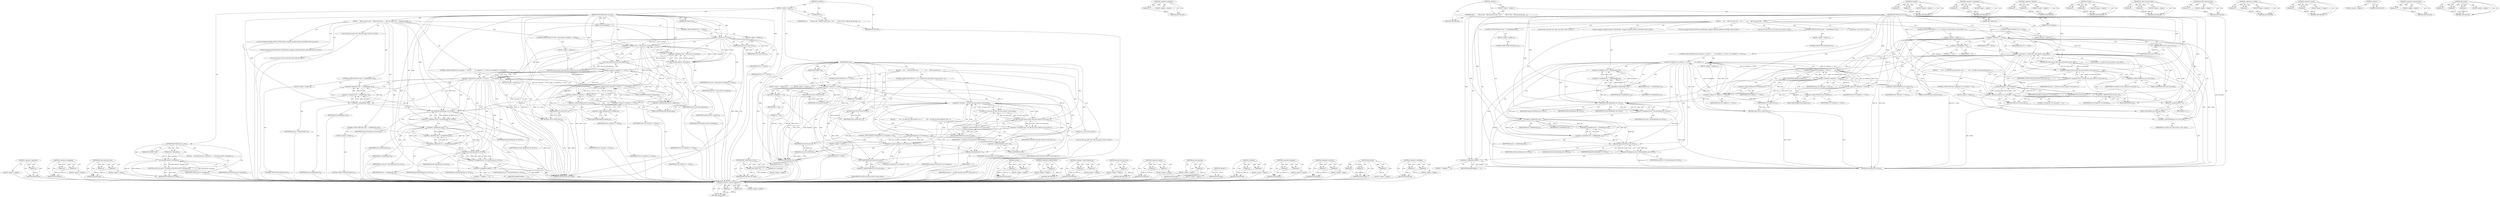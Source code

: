 digraph "&lt;operator&gt;.notEquals" {
vulnerable_161 [label=<(METHOD,&lt;operator&gt;.indirectFieldAccess)>];
vulnerable_162 [label=<(PARAM,p1)>];
vulnerable_163 [label=<(PARAM,p2)>];
vulnerable_164 [label=<(BLOCK,&lt;empty&gt;,&lt;empty&gt;)>];
vulnerable_165 [label=<(METHOD_RETURN,ANY)>];
vulnerable_185 [label=<(METHOD,&lt;operator&gt;.logicalNot)>];
vulnerable_186 [label=<(PARAM,p1)>];
vulnerable_187 [label=<(BLOCK,&lt;empty&gt;,&lt;empty&gt;)>];
vulnerable_188 [label=<(METHOD_RETURN,ANY)>];
vulnerable_6 [label=<(METHOD,&lt;global&gt;)<SUB>1</SUB>>];
vulnerable_7 [label=<(BLOCK,&lt;empty&gt;,&lt;empty&gt;)<SUB>1</SUB>>];
vulnerable_8 [label=<(METHOD,SRP_VBASE_get_by_user)<SUB>1</SUB>>];
vulnerable_9 [label=<(PARAM,SRP_VBASE *vb)<SUB>1</SUB>>];
vulnerable_10 [label=<(PARAM,char *username)<SUB>1</SUB>>];
vulnerable_11 [label=<(BLOCK,{
     int i;
     SRP_user_pwd *user;
    unsi...,{
     int i;
     SRP_user_pwd *user;
    unsi...)<SUB>2</SUB>>];
vulnerable_12 [label="<(LOCAL,int i: int)<SUB>3</SUB>>"];
vulnerable_13 [label="<(LOCAL,SRP_user_pwd* user: SRP_user_pwd*)<SUB>4</SUB>>"];
vulnerable_14 [label="<(LOCAL,unsigned char[SHA_DIGEST_LENGTH] digv: unsigned char[SHA_DIGEST_LENGTH])<SUB>5</SUB>>"];
vulnerable_15 [label="<(LOCAL,unsigned char[SHA_DIGEST_LENGTH] digs: unsigned char[SHA_DIGEST_LENGTH])<SUB>6</SUB>>"];
vulnerable_16 [label="<(LOCAL,EVP_MD_CTX ctxt: EVP_MD_CTX)<SUB>7</SUB>>"];
vulnerable_17 [label=<(CONTROL_STRUCTURE,IF,if (vb == NULL))<SUB>9</SUB>>];
vulnerable_18 [label=<(&lt;operator&gt;.equals,vb == NULL)<SUB>9</SUB>>];
vulnerable_19 [label=<(IDENTIFIER,vb,vb == NULL)<SUB>9</SUB>>];
vulnerable_20 [label=<(IDENTIFIER,NULL,vb == NULL)<SUB>9</SUB>>];
vulnerable_21 [label=<(BLOCK,&lt;empty&gt;,&lt;empty&gt;)<SUB>10</SUB>>];
vulnerable_22 [label=<(RETURN,return NULL;,return NULL;)<SUB>10</SUB>>];
vulnerable_23 [label=<(IDENTIFIER,NULL,return NULL;)<SUB>10</SUB>>];
vulnerable_24 [label=<(CONTROL_STRUCTURE,FOR,for (i = 0;i &lt; sk_SRP_user_pwd_num(vb-&gt;users_pwd);i++))<SUB>11</SUB>>];
vulnerable_25 [label=<(BLOCK,&lt;empty&gt;,&lt;empty&gt;)<SUB>11</SUB>>];
vulnerable_26 [label=<(&lt;operator&gt;.assignment,i = 0)<SUB>11</SUB>>];
vulnerable_27 [label=<(IDENTIFIER,i,i = 0)<SUB>11</SUB>>];
vulnerable_28 [label=<(LITERAL,0,i = 0)<SUB>11</SUB>>];
vulnerable_29 [label=<(&lt;operator&gt;.lessThan,i &lt; sk_SRP_user_pwd_num(vb-&gt;users_pwd))<SUB>11</SUB>>];
vulnerable_30 [label=<(IDENTIFIER,i,i &lt; sk_SRP_user_pwd_num(vb-&gt;users_pwd))<SUB>11</SUB>>];
vulnerable_31 [label=<(sk_SRP_user_pwd_num,sk_SRP_user_pwd_num(vb-&gt;users_pwd))<SUB>11</SUB>>];
vulnerable_32 [label=<(&lt;operator&gt;.indirectFieldAccess,vb-&gt;users_pwd)<SUB>11</SUB>>];
vulnerable_33 [label=<(IDENTIFIER,vb,sk_SRP_user_pwd_num(vb-&gt;users_pwd))<SUB>11</SUB>>];
vulnerable_34 [label=<(FIELD_IDENTIFIER,users_pwd,users_pwd)<SUB>11</SUB>>];
vulnerable_35 [label=<(&lt;operator&gt;.postIncrement,i++)<SUB>11</SUB>>];
vulnerable_36 [label=<(IDENTIFIER,i,i++)<SUB>11</SUB>>];
vulnerable_37 [label=<(BLOCK,{
         user = sk_SRP_user_pwd_value(vb-&gt;use...,{
         user = sk_SRP_user_pwd_value(vb-&gt;use...)<SUB>11</SUB>>];
vulnerable_38 [label=<(&lt;operator&gt;.assignment,user = sk_SRP_user_pwd_value(vb-&gt;users_pwd, i))<SUB>12</SUB>>];
vulnerable_39 [label=<(IDENTIFIER,user,user = sk_SRP_user_pwd_value(vb-&gt;users_pwd, i))<SUB>12</SUB>>];
vulnerable_40 [label=<(sk_SRP_user_pwd_value,sk_SRP_user_pwd_value(vb-&gt;users_pwd, i))<SUB>12</SUB>>];
vulnerable_41 [label=<(&lt;operator&gt;.indirectFieldAccess,vb-&gt;users_pwd)<SUB>12</SUB>>];
vulnerable_42 [label=<(IDENTIFIER,vb,sk_SRP_user_pwd_value(vb-&gt;users_pwd, i))<SUB>12</SUB>>];
vulnerable_43 [label=<(FIELD_IDENTIFIER,users_pwd,users_pwd)<SUB>12</SUB>>];
vulnerable_44 [label=<(IDENTIFIER,i,sk_SRP_user_pwd_value(vb-&gt;users_pwd, i))<SUB>12</SUB>>];
vulnerable_45 [label=<(CONTROL_STRUCTURE,IF,if (strcmp(user-&gt;id, username) == 0))<SUB>13</SUB>>];
vulnerable_46 [label=<(&lt;operator&gt;.equals,strcmp(user-&gt;id, username) == 0)<SUB>13</SUB>>];
vulnerable_47 [label=<(strcmp,strcmp(user-&gt;id, username))<SUB>13</SUB>>];
vulnerable_48 [label=<(&lt;operator&gt;.indirectFieldAccess,user-&gt;id)<SUB>13</SUB>>];
vulnerable_49 [label=<(IDENTIFIER,user,strcmp(user-&gt;id, username))<SUB>13</SUB>>];
vulnerable_50 [label=<(FIELD_IDENTIFIER,id,id)<SUB>13</SUB>>];
vulnerable_51 [label=<(IDENTIFIER,username,strcmp(user-&gt;id, username))<SUB>13</SUB>>];
vulnerable_52 [label=<(LITERAL,0,strcmp(user-&gt;id, username) == 0)<SUB>13</SUB>>];
vulnerable_53 [label=<(BLOCK,&lt;empty&gt;,&lt;empty&gt;)<SUB>14</SUB>>];
vulnerable_54 [label=<(RETURN,return user;,return user;)<SUB>14</SUB>>];
vulnerable_55 [label=<(IDENTIFIER,user,return user;)<SUB>14</SUB>>];
vulnerable_56 [label=<(CONTROL_STRUCTURE,IF,if ((vb-&gt;seed_key == NULL) ||
         (vb-&gt;default_g == NULL) || (vb-&gt;default_N == NULL)))<SUB>16</SUB>>];
vulnerable_57 [label=<(&lt;operator&gt;.logicalOr,(vb-&gt;seed_key == NULL) ||
         (vb-&gt;default...)<SUB>16</SUB>>];
vulnerable_58 [label=<(&lt;operator&gt;.logicalOr,(vb-&gt;seed_key == NULL) ||
         (vb-&gt;default...)<SUB>16</SUB>>];
vulnerable_59 [label=<(&lt;operator&gt;.equals,vb-&gt;seed_key == NULL)<SUB>16</SUB>>];
vulnerable_60 [label=<(&lt;operator&gt;.indirectFieldAccess,vb-&gt;seed_key)<SUB>16</SUB>>];
vulnerable_61 [label=<(IDENTIFIER,vb,vb-&gt;seed_key == NULL)<SUB>16</SUB>>];
vulnerable_62 [label=<(FIELD_IDENTIFIER,seed_key,seed_key)<SUB>16</SUB>>];
vulnerable_63 [label=<(IDENTIFIER,NULL,vb-&gt;seed_key == NULL)<SUB>16</SUB>>];
vulnerable_64 [label=<(&lt;operator&gt;.equals,vb-&gt;default_g == NULL)<SUB>17</SUB>>];
vulnerable_65 [label=<(&lt;operator&gt;.indirectFieldAccess,vb-&gt;default_g)<SUB>17</SUB>>];
vulnerable_66 [label=<(IDENTIFIER,vb,vb-&gt;default_g == NULL)<SUB>17</SUB>>];
vulnerable_67 [label=<(FIELD_IDENTIFIER,default_g,default_g)<SUB>17</SUB>>];
vulnerable_68 [label=<(IDENTIFIER,NULL,vb-&gt;default_g == NULL)<SUB>17</SUB>>];
vulnerable_69 [label=<(&lt;operator&gt;.equals,vb-&gt;default_N == NULL)<SUB>17</SUB>>];
vulnerable_70 [label=<(&lt;operator&gt;.indirectFieldAccess,vb-&gt;default_N)<SUB>17</SUB>>];
vulnerable_71 [label=<(IDENTIFIER,vb,vb-&gt;default_N == NULL)<SUB>17</SUB>>];
vulnerable_72 [label=<(FIELD_IDENTIFIER,default_N,default_N)<SUB>17</SUB>>];
vulnerable_73 [label=<(IDENTIFIER,NULL,vb-&gt;default_N == NULL)<SUB>17</SUB>>];
vulnerable_74 [label=<(BLOCK,&lt;empty&gt;,&lt;empty&gt;)<SUB>18</SUB>>];
vulnerable_75 [label=<(RETURN,return NULL;,return NULL;)<SUB>18</SUB>>];
vulnerable_76 [label=<(IDENTIFIER,NULL,return NULL;)<SUB>18</SUB>>];
vulnerable_77 [label=<(CONTROL_STRUCTURE,IF,if (!(len = t_fromb64(tmp, N))))<SUB>19</SUB>>];
vulnerable_78 [label=<(&lt;operator&gt;.logicalNot,!(len = t_fromb64(tmp, N)))<SUB>19</SUB>>];
vulnerable_79 [label=<(&lt;operator&gt;.assignment,len = t_fromb64(tmp, N))<SUB>19</SUB>>];
vulnerable_80 [label=<(IDENTIFIER,len,len = t_fromb64(tmp, N))<SUB>19</SUB>>];
vulnerable_81 [label=<(t_fromb64,t_fromb64(tmp, N))<SUB>19</SUB>>];
vulnerable_82 [label=<(IDENTIFIER,tmp,t_fromb64(tmp, N))<SUB>19</SUB>>];
vulnerable_83 [label=<(IDENTIFIER,N,t_fromb64(tmp, N))<SUB>19</SUB>>];
vulnerable_84 [label=<(BLOCK,&lt;empty&gt;,&lt;empty&gt;)<SUB>20</SUB>>];
vulnerable_85 [label=<(CONTROL_STRUCTURE,GOTO,goto err;)<SUB>20</SUB>>];
vulnerable_86 [label=<(&lt;operator&gt;.assignment,N_bn = BN_bin2bn(tmp, len, NULL))<SUB>21</SUB>>];
vulnerable_87 [label=<(IDENTIFIER,N_bn,N_bn = BN_bin2bn(tmp, len, NULL))<SUB>21</SUB>>];
vulnerable_88 [label=<(BN_bin2bn,BN_bin2bn(tmp, len, NULL))<SUB>21</SUB>>];
vulnerable_89 [label=<(IDENTIFIER,tmp,BN_bin2bn(tmp, len, NULL))<SUB>21</SUB>>];
vulnerable_90 [label=<(IDENTIFIER,len,BN_bin2bn(tmp, len, NULL))<SUB>21</SUB>>];
vulnerable_91 [label=<(IDENTIFIER,NULL,BN_bin2bn(tmp, len, NULL))<SUB>21</SUB>>];
vulnerable_92 [label=<(CONTROL_STRUCTURE,IF,if (!(len = t_fromb64(tmp, g))))<SUB>22</SUB>>];
vulnerable_93 [label=<(&lt;operator&gt;.logicalNot,!(len = t_fromb64(tmp, g)))<SUB>22</SUB>>];
vulnerable_94 [label=<(&lt;operator&gt;.assignment,len = t_fromb64(tmp, g))<SUB>22</SUB>>];
vulnerable_95 [label=<(IDENTIFIER,len,len = t_fromb64(tmp, g))<SUB>22</SUB>>];
vulnerable_96 [label=<(t_fromb64,t_fromb64(tmp, g))<SUB>22</SUB>>];
vulnerable_97 [label=<(IDENTIFIER,tmp,t_fromb64(tmp, g))<SUB>22</SUB>>];
vulnerable_98 [label=<(IDENTIFIER,g,t_fromb64(tmp, g))<SUB>22</SUB>>];
vulnerable_99 [label=<(BLOCK,&lt;empty&gt;,&lt;empty&gt;)<SUB>23</SUB>>];
vulnerable_100 [label=<(CONTROL_STRUCTURE,GOTO,goto err;)<SUB>23</SUB>>];
vulnerable_101 [label=<(&lt;operator&gt;.assignment,g_bn = BN_bin2bn(tmp, len, NULL))<SUB>24</SUB>>];
vulnerable_102 [label=<(IDENTIFIER,g_bn,g_bn = BN_bin2bn(tmp, len, NULL))<SUB>24</SUB>>];
vulnerable_103 [label=<(BN_bin2bn,BN_bin2bn(tmp, len, NULL))<SUB>24</SUB>>];
vulnerable_104 [label=<(IDENTIFIER,tmp,BN_bin2bn(tmp, len, NULL))<SUB>24</SUB>>];
vulnerable_105 [label=<(IDENTIFIER,len,BN_bin2bn(tmp, len, NULL))<SUB>24</SUB>>];
vulnerable_106 [label=<(IDENTIFIER,NULL,BN_bin2bn(tmp, len, NULL))<SUB>24</SUB>>];
vulnerable_107 [label=<(&lt;operator&gt;.assignment,defgNid = &quot;*&quot;)<SUB>25</SUB>>];
vulnerable_108 [label=<(IDENTIFIER,defgNid,defgNid = &quot;*&quot;)<SUB>25</SUB>>];
vulnerable_109 [label=<(LITERAL,&quot;*&quot;,defgNid = &quot;*&quot;)<SUB>25</SUB>>];
vulnerable_110 [label=<(METHOD_RETURN,SRP_user_pwd)<SUB>1</SUB>>];
vulnerable_112 [label=<(UNKNOWN,else {
        SRP_gN *gN = SRP_get_gN_by_id(g,...,else {
        SRP_gN *gN = SRP_get_gN_by_id(g,...)<SUB>26</SUB>>];
vulnerable_113 [label=<(METHOD_RETURN,ANY)<SUB>1</SUB>>];
vulnerable_189 [label=<(METHOD,t_fromb64)>];
vulnerable_190 [label=<(PARAM,p1)>];
vulnerable_191 [label=<(PARAM,p2)>];
vulnerable_192 [label=<(BLOCK,&lt;empty&gt;,&lt;empty&gt;)>];
vulnerable_193 [label=<(METHOD_RETURN,ANY)>];
vulnerable_147 [label=<(METHOD,&lt;operator&gt;.assignment)>];
vulnerable_148 [label=<(PARAM,p1)>];
vulnerable_149 [label=<(PARAM,p2)>];
vulnerable_150 [label=<(BLOCK,&lt;empty&gt;,&lt;empty&gt;)>];
vulnerable_151 [label=<(METHOD_RETURN,ANY)>];
vulnerable_180 [label=<(METHOD,&lt;operator&gt;.logicalOr)>];
vulnerable_181 [label=<(PARAM,p1)>];
vulnerable_182 [label=<(PARAM,p2)>];
vulnerable_183 [label=<(BLOCK,&lt;empty&gt;,&lt;empty&gt;)>];
vulnerable_184 [label=<(METHOD_RETURN,ANY)>];
vulnerable_175 [label=<(METHOD,strcmp)>];
vulnerable_176 [label=<(PARAM,p1)>];
vulnerable_177 [label=<(PARAM,p2)>];
vulnerable_178 [label=<(BLOCK,&lt;empty&gt;,&lt;empty&gt;)>];
vulnerable_179 [label=<(METHOD_RETURN,ANY)>];
vulnerable_170 [label=<(METHOD,sk_SRP_user_pwd_value)>];
vulnerable_171 [label=<(PARAM,p1)>];
vulnerable_172 [label=<(PARAM,p2)>];
vulnerable_173 [label=<(BLOCK,&lt;empty&gt;,&lt;empty&gt;)>];
vulnerable_174 [label=<(METHOD_RETURN,ANY)>];
vulnerable_157 [label=<(METHOD,sk_SRP_user_pwd_num)>];
vulnerable_158 [label=<(PARAM,p1)>];
vulnerable_159 [label=<(BLOCK,&lt;empty&gt;,&lt;empty&gt;)>];
vulnerable_160 [label=<(METHOD_RETURN,ANY)>];
vulnerable_152 [label=<(METHOD,&lt;operator&gt;.lessThan)>];
vulnerable_153 [label=<(PARAM,p1)>];
vulnerable_154 [label=<(PARAM,p2)>];
vulnerable_155 [label=<(BLOCK,&lt;empty&gt;,&lt;empty&gt;)>];
vulnerable_156 [label=<(METHOD_RETURN,ANY)>];
vulnerable_142 [label=<(METHOD,&lt;operator&gt;.equals)>];
vulnerable_143 [label=<(PARAM,p1)>];
vulnerable_144 [label=<(PARAM,p2)>];
vulnerable_145 [label=<(BLOCK,&lt;empty&gt;,&lt;empty&gt;)>];
vulnerable_146 [label=<(METHOD_RETURN,ANY)>];
vulnerable_136 [label=<(METHOD,&lt;global&gt;)<SUB>1</SUB>>];
vulnerable_137 [label=<(BLOCK,&lt;empty&gt;,&lt;empty&gt;)>];
vulnerable_138 [label=<(METHOD_RETURN,ANY)>];
vulnerable_166 [label=<(METHOD,&lt;operator&gt;.postIncrement)>];
vulnerable_167 [label=<(PARAM,p1)>];
vulnerable_168 [label=<(BLOCK,&lt;empty&gt;,&lt;empty&gt;)>];
vulnerable_169 [label=<(METHOD_RETURN,ANY)>];
vulnerable_194 [label=<(METHOD,BN_bin2bn)>];
vulnerable_195 [label=<(PARAM,p1)>];
vulnerable_196 [label=<(PARAM,p2)>];
vulnerable_197 [label=<(PARAM,p3)>];
vulnerable_198 [label=<(BLOCK,&lt;empty&gt;,&lt;empty&gt;)>];
vulnerable_199 [label=<(METHOD_RETURN,ANY)>];
fixed_239 [label=<(METHOD,&lt;operator&gt;.logicalNot)>];
fixed_240 [label=<(PARAM,p1)>];
fixed_241 [label=<(BLOCK,&lt;empty&gt;,&lt;empty&gt;)>];
fixed_242 [label=<(METHOD_RETURN,ANY)>];
fixed_192 [label=<(METHOD,&lt;operator&gt;.assignment)>];
fixed_193 [label=<(PARAM,p1)>];
fixed_194 [label=<(PARAM,p2)>];
fixed_195 [label=<(BLOCK,&lt;empty&gt;,&lt;empty&gt;)>];
fixed_196 [label=<(METHOD_RETURN,ANY)>];
fixed_215 [label=<(METHOD,sk_SRP_user_pwd_value)>];
fixed_216 [label=<(PARAM,p1)>];
fixed_217 [label=<(PARAM,p2)>];
fixed_218 [label=<(BLOCK,&lt;empty&gt;,&lt;empty&gt;)>];
fixed_219 [label=<(METHOD_RETURN,ANY)>];
fixed_6 [label=<(METHOD,&lt;global&gt;)<SUB>1</SUB>>];
fixed_7 [label=<(BLOCK,&lt;empty&gt;,&lt;empty&gt;)<SUB>1</SUB>>];
fixed_8 [label=<(METHOD,SRP_VBASE_get_by_user)<SUB>1</SUB>>];
fixed_9 [label=<(PARAM,SRP_VBASE *vb)<SUB>1</SUB>>];
fixed_10 [label=<(PARAM,char *username)<SUB>1</SUB>>];
fixed_11 [label=<(BLOCK,&lt;empty&gt;,&lt;empty&gt;)>];
fixed_12 [label=<(METHOD_RETURN,SRP_user_pwd*)<SUB>1</SUB>>];
fixed_14 [label=<(UNKNOWN,),))<SUB>1</SUB>>];
fixed_15 [label=<(METHOD,find_user)<SUB>2</SUB>>];
fixed_16 [label=<(PARAM,SRP_VBASE *vb)<SUB>2</SUB>>];
fixed_17 [label=<(PARAM,char *username)<SUB>2</SUB>>];
fixed_18 [label=<(BLOCK,{
     int i;
     SRP_user_pwd *user;
 
     i...,{
     int i;
     SRP_user_pwd *user;
 
     i...)<SUB>3</SUB>>];
fixed_19 [label="<(LOCAL,int i: int)<SUB>4</SUB>>"];
fixed_20 [label="<(LOCAL,SRP_user_pwd* user: SRP_user_pwd*)<SUB>5</SUB>>"];
fixed_21 [label=<(CONTROL_STRUCTURE,IF,if (vb == NULL))<SUB>7</SUB>>];
fixed_22 [label=<(&lt;operator&gt;.equals,vb == NULL)<SUB>7</SUB>>];
fixed_23 [label=<(IDENTIFIER,vb,vb == NULL)<SUB>7</SUB>>];
fixed_24 [label=<(IDENTIFIER,NULL,vb == NULL)<SUB>7</SUB>>];
fixed_25 [label=<(BLOCK,&lt;empty&gt;,&lt;empty&gt;)<SUB>8</SUB>>];
fixed_26 [label=<(RETURN,return NULL;,return NULL;)<SUB>8</SUB>>];
fixed_27 [label=<(IDENTIFIER,NULL,return NULL;)<SUB>8</SUB>>];
fixed_28 [label=<(CONTROL_STRUCTURE,FOR,for (i = 0;i &lt; sk_SRP_user_pwd_num(vb-&gt;users_pwd);i++))<SUB>10</SUB>>];
fixed_29 [label=<(BLOCK,&lt;empty&gt;,&lt;empty&gt;)<SUB>10</SUB>>];
fixed_30 [label=<(&lt;operator&gt;.assignment,i = 0)<SUB>10</SUB>>];
fixed_31 [label=<(IDENTIFIER,i,i = 0)<SUB>10</SUB>>];
fixed_32 [label=<(LITERAL,0,i = 0)<SUB>10</SUB>>];
fixed_33 [label=<(&lt;operator&gt;.lessThan,i &lt; sk_SRP_user_pwd_num(vb-&gt;users_pwd))<SUB>10</SUB>>];
fixed_34 [label=<(IDENTIFIER,i,i &lt; sk_SRP_user_pwd_num(vb-&gt;users_pwd))<SUB>10</SUB>>];
fixed_35 [label=<(sk_SRP_user_pwd_num,sk_SRP_user_pwd_num(vb-&gt;users_pwd))<SUB>10</SUB>>];
fixed_36 [label=<(&lt;operator&gt;.indirectFieldAccess,vb-&gt;users_pwd)<SUB>10</SUB>>];
fixed_37 [label=<(IDENTIFIER,vb,sk_SRP_user_pwd_num(vb-&gt;users_pwd))<SUB>10</SUB>>];
fixed_38 [label=<(FIELD_IDENTIFIER,users_pwd,users_pwd)<SUB>10</SUB>>];
fixed_39 [label=<(&lt;operator&gt;.postIncrement,i++)<SUB>10</SUB>>];
fixed_40 [label=<(IDENTIFIER,i,i++)<SUB>10</SUB>>];
fixed_41 [label=<(BLOCK,{
         user = sk_SRP_user_pwd_value(vb-&gt;use...,{
         user = sk_SRP_user_pwd_value(vb-&gt;use...)<SUB>10</SUB>>];
fixed_42 [label=<(&lt;operator&gt;.assignment,user = sk_SRP_user_pwd_value(vb-&gt;users_pwd, i))<SUB>11</SUB>>];
fixed_43 [label=<(IDENTIFIER,user,user = sk_SRP_user_pwd_value(vb-&gt;users_pwd, i))<SUB>11</SUB>>];
fixed_44 [label=<(sk_SRP_user_pwd_value,sk_SRP_user_pwd_value(vb-&gt;users_pwd, i))<SUB>11</SUB>>];
fixed_45 [label=<(&lt;operator&gt;.indirectFieldAccess,vb-&gt;users_pwd)<SUB>11</SUB>>];
fixed_46 [label=<(IDENTIFIER,vb,sk_SRP_user_pwd_value(vb-&gt;users_pwd, i))<SUB>11</SUB>>];
fixed_47 [label=<(FIELD_IDENTIFIER,users_pwd,users_pwd)<SUB>11</SUB>>];
fixed_48 [label=<(IDENTIFIER,i,sk_SRP_user_pwd_value(vb-&gt;users_pwd, i))<SUB>11</SUB>>];
fixed_49 [label=<(CONTROL_STRUCTURE,IF,if (strcmp(user-&gt;id, username) == 0))<SUB>12</SUB>>];
fixed_50 [label=<(&lt;operator&gt;.equals,strcmp(user-&gt;id, username) == 0)<SUB>12</SUB>>];
fixed_51 [label=<(strcmp,strcmp(user-&gt;id, username))<SUB>12</SUB>>];
fixed_52 [label=<(&lt;operator&gt;.indirectFieldAccess,user-&gt;id)<SUB>12</SUB>>];
fixed_53 [label=<(IDENTIFIER,user,strcmp(user-&gt;id, username))<SUB>12</SUB>>];
fixed_54 [label=<(FIELD_IDENTIFIER,id,id)<SUB>12</SUB>>];
fixed_55 [label=<(IDENTIFIER,username,strcmp(user-&gt;id, username))<SUB>12</SUB>>];
fixed_56 [label=<(LITERAL,0,strcmp(user-&gt;id, username) == 0)<SUB>12</SUB>>];
fixed_57 [label=<(BLOCK,&lt;empty&gt;,&lt;empty&gt;)<SUB>13</SUB>>];
fixed_58 [label=<(RETURN,return user;,return user;)<SUB>13</SUB>>];
fixed_59 [label=<(IDENTIFIER,user,return user;)<SUB>13</SUB>>];
fixed_60 [label=<(RETURN,return NULL;,return NULL;)<SUB>16</SUB>>];
fixed_61 [label=<(IDENTIFIER,NULL,return NULL;)<SUB>16</SUB>>];
fixed_62 [label=<(METHOD_RETURN,SRP_user_pwd)<SUB>2</SUB>>];
fixed_64 [label=<(METHOD,SRP_VBASE_get_by_user)<SUB>24</SUB>>];
fixed_65 [label=<(PARAM,SRP_VBASE *vb)<SUB>24</SUB>>];
fixed_66 [label=<(PARAM,char *username)<SUB>24</SUB>>];
fixed_67 [label=<(BLOCK,{
    return find_user(vb, username);
},{
    return find_user(vb, username);
})<SUB>25</SUB>>];
fixed_68 [label=<(RETURN,return find_user(vb, username);,return find_user(vb, username);)<SUB>26</SUB>>];
fixed_69 [label=<(find_user,find_user(vb, username))<SUB>26</SUB>>];
fixed_70 [label=<(IDENTIFIER,vb,find_user(vb, username))<SUB>26</SUB>>];
fixed_71 [label=<(IDENTIFIER,username,find_user(vb, username))<SUB>26</SUB>>];
fixed_72 [label=<(METHOD_RETURN,SRP_user_pwd)<SUB>24</SUB>>];
fixed_74 [label=<(METHOD,SRP_VBASE_get1_by_user)<SUB>33</SUB>>];
fixed_75 [label=<(PARAM,SRP_VBASE *vb)<SUB>33</SUB>>];
fixed_76 [label=<(PARAM,char *username)<SUB>33</SUB>>];
fixed_77 [label=<(BLOCK,{
    SRP_user_pwd *user;
    unsigned char dig...,{
    SRP_user_pwd *user;
    unsigned char dig...)<SUB>34</SUB>>];
fixed_78 [label="<(LOCAL,SRP_user_pwd* user: SRP_user_pwd*)<SUB>35</SUB>>"];
fixed_79 [label="<(LOCAL,unsigned char[SHA_DIGEST_LENGTH] digv: unsigned char[SHA_DIGEST_LENGTH])<SUB>36</SUB>>"];
fixed_80 [label="<(LOCAL,unsigned char[SHA_DIGEST_LENGTH] digs: unsigned char[SHA_DIGEST_LENGTH])<SUB>37</SUB>>"];
fixed_81 [label="<(LOCAL,EVP_MD_CTX ctxt: EVP_MD_CTX)<SUB>38</SUB>>"];
fixed_82 [label=<(CONTROL_STRUCTURE,IF,if (vb == NULL))<SUB>40</SUB>>];
fixed_83 [label=<(&lt;operator&gt;.equals,vb == NULL)<SUB>40</SUB>>];
fixed_84 [label=<(IDENTIFIER,vb,vb == NULL)<SUB>40</SUB>>];
fixed_85 [label=<(IDENTIFIER,NULL,vb == NULL)<SUB>40</SUB>>];
fixed_86 [label=<(BLOCK,&lt;empty&gt;,&lt;empty&gt;)<SUB>41</SUB>>];
fixed_87 [label=<(RETURN,return NULL;,return NULL;)<SUB>41</SUB>>];
fixed_88 [label=<(IDENTIFIER,NULL,return NULL;)<SUB>41</SUB>>];
fixed_89 [label=<(CONTROL_STRUCTURE,IF,if ((user = find_user(vb, username)) != NULL))<SUB>43</SUB>>];
fixed_90 [label=<(&lt;operator&gt;.notEquals,(user = find_user(vb, username)) != NULL)<SUB>43</SUB>>];
fixed_91 [label=<(&lt;operator&gt;.assignment,user = find_user(vb, username))<SUB>43</SUB>>];
fixed_92 [label=<(IDENTIFIER,user,user = find_user(vb, username))<SUB>43</SUB>>];
fixed_93 [label=<(find_user,find_user(vb, username))<SUB>43</SUB>>];
fixed_94 [label=<(IDENTIFIER,vb,find_user(vb, username))<SUB>43</SUB>>];
fixed_95 [label=<(IDENTIFIER,username,find_user(vb, username))<SUB>43</SUB>>];
fixed_96 [label=<(IDENTIFIER,NULL,(user = find_user(vb, username)) != NULL)<SUB>43</SUB>>];
fixed_97 [label=<(BLOCK,&lt;empty&gt;,&lt;empty&gt;)<SUB>44</SUB>>];
fixed_98 [label=<(RETURN,return srp_user_pwd_dup(user);,return srp_user_pwd_dup(user);)<SUB>44</SUB>>];
fixed_99 [label=<(srp_user_pwd_dup,srp_user_pwd_dup(user))<SUB>44</SUB>>];
fixed_100 [label=<(IDENTIFIER,user,srp_user_pwd_dup(user))<SUB>44</SUB>>];
fixed_101 [label=<(CONTROL_STRUCTURE,IF,if ((vb-&gt;seed_key == NULL) ||
         (vb-&gt;default_g == NULL) || (vb-&gt;default_N == NULL)))<SUB>46</SUB>>];
fixed_102 [label=<(&lt;operator&gt;.logicalOr,(vb-&gt;seed_key == NULL) ||
         (vb-&gt;default...)<SUB>46</SUB>>];
fixed_103 [label=<(&lt;operator&gt;.logicalOr,(vb-&gt;seed_key == NULL) ||
         (vb-&gt;default...)<SUB>46</SUB>>];
fixed_104 [label=<(&lt;operator&gt;.equals,vb-&gt;seed_key == NULL)<SUB>46</SUB>>];
fixed_105 [label=<(&lt;operator&gt;.indirectFieldAccess,vb-&gt;seed_key)<SUB>46</SUB>>];
fixed_106 [label=<(IDENTIFIER,vb,vb-&gt;seed_key == NULL)<SUB>46</SUB>>];
fixed_107 [label=<(FIELD_IDENTIFIER,seed_key,seed_key)<SUB>46</SUB>>];
fixed_108 [label=<(IDENTIFIER,NULL,vb-&gt;seed_key == NULL)<SUB>46</SUB>>];
fixed_109 [label=<(&lt;operator&gt;.equals,vb-&gt;default_g == NULL)<SUB>47</SUB>>];
fixed_110 [label=<(&lt;operator&gt;.indirectFieldAccess,vb-&gt;default_g)<SUB>47</SUB>>];
fixed_111 [label=<(IDENTIFIER,vb,vb-&gt;default_g == NULL)<SUB>47</SUB>>];
fixed_112 [label=<(FIELD_IDENTIFIER,default_g,default_g)<SUB>47</SUB>>];
fixed_113 [label=<(IDENTIFIER,NULL,vb-&gt;default_g == NULL)<SUB>47</SUB>>];
fixed_114 [label=<(&lt;operator&gt;.equals,vb-&gt;default_N == NULL)<SUB>47</SUB>>];
fixed_115 [label=<(&lt;operator&gt;.indirectFieldAccess,vb-&gt;default_N)<SUB>47</SUB>>];
fixed_116 [label=<(IDENTIFIER,vb,vb-&gt;default_N == NULL)<SUB>47</SUB>>];
fixed_117 [label=<(FIELD_IDENTIFIER,default_N,default_N)<SUB>47</SUB>>];
fixed_118 [label=<(IDENTIFIER,NULL,vb-&gt;default_N == NULL)<SUB>47</SUB>>];
fixed_119 [label=<(BLOCK,&lt;empty&gt;,&lt;empty&gt;)<SUB>48</SUB>>];
fixed_120 [label=<(RETURN,return NULL;,return NULL;)<SUB>48</SUB>>];
fixed_121 [label=<(IDENTIFIER,NULL,return NULL;)<SUB>48</SUB>>];
fixed_122 [label=<(CONTROL_STRUCTURE,IF,if (!(len = t_fromb64(tmp, N))))<SUB>49</SUB>>];
fixed_123 [label=<(&lt;operator&gt;.logicalNot,!(len = t_fromb64(tmp, N)))<SUB>49</SUB>>];
fixed_124 [label=<(&lt;operator&gt;.assignment,len = t_fromb64(tmp, N))<SUB>49</SUB>>];
fixed_125 [label=<(IDENTIFIER,len,len = t_fromb64(tmp, N))<SUB>49</SUB>>];
fixed_126 [label=<(t_fromb64,t_fromb64(tmp, N))<SUB>49</SUB>>];
fixed_127 [label=<(IDENTIFIER,tmp,t_fromb64(tmp, N))<SUB>49</SUB>>];
fixed_128 [label=<(IDENTIFIER,N,t_fromb64(tmp, N))<SUB>49</SUB>>];
fixed_129 [label=<(BLOCK,&lt;empty&gt;,&lt;empty&gt;)<SUB>50</SUB>>];
fixed_130 [label=<(CONTROL_STRUCTURE,GOTO,goto err;)<SUB>50</SUB>>];
fixed_131 [label=<(&lt;operator&gt;.assignment,N_bn = BN_bin2bn(tmp, len, NULL))<SUB>51</SUB>>];
fixed_132 [label=<(IDENTIFIER,N_bn,N_bn = BN_bin2bn(tmp, len, NULL))<SUB>51</SUB>>];
fixed_133 [label=<(BN_bin2bn,BN_bin2bn(tmp, len, NULL))<SUB>51</SUB>>];
fixed_134 [label=<(IDENTIFIER,tmp,BN_bin2bn(tmp, len, NULL))<SUB>51</SUB>>];
fixed_135 [label=<(IDENTIFIER,len,BN_bin2bn(tmp, len, NULL))<SUB>51</SUB>>];
fixed_136 [label=<(IDENTIFIER,NULL,BN_bin2bn(tmp, len, NULL))<SUB>51</SUB>>];
fixed_137 [label=<(CONTROL_STRUCTURE,IF,if (!(len = t_fromb64(tmp, g))))<SUB>52</SUB>>];
fixed_138 [label=<(&lt;operator&gt;.logicalNot,!(len = t_fromb64(tmp, g)))<SUB>52</SUB>>];
fixed_139 [label=<(&lt;operator&gt;.assignment,len = t_fromb64(tmp, g))<SUB>52</SUB>>];
fixed_140 [label=<(IDENTIFIER,len,len = t_fromb64(tmp, g))<SUB>52</SUB>>];
fixed_141 [label=<(t_fromb64,t_fromb64(tmp, g))<SUB>52</SUB>>];
fixed_142 [label=<(IDENTIFIER,tmp,t_fromb64(tmp, g))<SUB>52</SUB>>];
fixed_143 [label=<(IDENTIFIER,g,t_fromb64(tmp, g))<SUB>52</SUB>>];
fixed_144 [label=<(BLOCK,&lt;empty&gt;,&lt;empty&gt;)<SUB>53</SUB>>];
fixed_145 [label=<(CONTROL_STRUCTURE,GOTO,goto err;)<SUB>53</SUB>>];
fixed_146 [label=<(&lt;operator&gt;.assignment,g_bn = BN_bin2bn(tmp, len, NULL))<SUB>54</SUB>>];
fixed_147 [label=<(IDENTIFIER,g_bn,g_bn = BN_bin2bn(tmp, len, NULL))<SUB>54</SUB>>];
fixed_148 [label=<(BN_bin2bn,BN_bin2bn(tmp, len, NULL))<SUB>54</SUB>>];
fixed_149 [label=<(IDENTIFIER,tmp,BN_bin2bn(tmp, len, NULL))<SUB>54</SUB>>];
fixed_150 [label=<(IDENTIFIER,len,BN_bin2bn(tmp, len, NULL))<SUB>54</SUB>>];
fixed_151 [label=<(IDENTIFIER,NULL,BN_bin2bn(tmp, len, NULL))<SUB>54</SUB>>];
fixed_152 [label=<(&lt;operator&gt;.assignment,defgNid = &quot;*&quot;)<SUB>55</SUB>>];
fixed_153 [label=<(IDENTIFIER,defgNid,defgNid = &quot;*&quot;)<SUB>55</SUB>>];
fixed_154 [label=<(LITERAL,&quot;*&quot;,defgNid = &quot;*&quot;)<SUB>55</SUB>>];
fixed_155 [label=<(METHOD_RETURN,SRP_user_pwd)<SUB>33</SUB>>];
fixed_157 [label=<(UNKNOWN,else {
        SRP_gN *gN = SRP_get_gN_by_id(g,...,else {
        SRP_gN *gN = SRP_get_gN_by_id(g,...)<SUB>56</SUB>>];
fixed_158 [label=<(METHOD_RETURN,ANY)<SUB>1</SUB>>];
fixed_220 [label=<(METHOD,strcmp)>];
fixed_221 [label=<(PARAM,p1)>];
fixed_222 [label=<(PARAM,p2)>];
fixed_223 [label=<(BLOCK,&lt;empty&gt;,&lt;empty&gt;)>];
fixed_224 [label=<(METHOD_RETURN,ANY)>];
fixed_211 [label=<(METHOD,&lt;operator&gt;.postIncrement)>];
fixed_212 [label=<(PARAM,p1)>];
fixed_213 [label=<(BLOCK,&lt;empty&gt;,&lt;empty&gt;)>];
fixed_214 [label=<(METHOD_RETURN,ANY)>];
fixed_206 [label=<(METHOD,&lt;operator&gt;.indirectFieldAccess)>];
fixed_207 [label=<(PARAM,p1)>];
fixed_208 [label=<(PARAM,p2)>];
fixed_209 [label=<(BLOCK,&lt;empty&gt;,&lt;empty&gt;)>];
fixed_210 [label=<(METHOD_RETURN,ANY)>];
fixed_202 [label=<(METHOD,sk_SRP_user_pwd_num)>];
fixed_203 [label=<(PARAM,p1)>];
fixed_204 [label=<(BLOCK,&lt;empty&gt;,&lt;empty&gt;)>];
fixed_205 [label=<(METHOD_RETURN,ANY)>];
fixed_187 [label=<(METHOD,&lt;operator&gt;.equals)>];
fixed_188 [label=<(PARAM,p1)>];
fixed_189 [label=<(PARAM,p2)>];
fixed_190 [label=<(BLOCK,&lt;empty&gt;,&lt;empty&gt;)>];
fixed_191 [label=<(METHOD_RETURN,ANY)>];
fixed_230 [label=<(METHOD,srp_user_pwd_dup)>];
fixed_231 [label=<(PARAM,p1)>];
fixed_232 [label=<(BLOCK,&lt;empty&gt;,&lt;empty&gt;)>];
fixed_233 [label=<(METHOD_RETURN,ANY)>];
fixed_181 [label=<(METHOD,&lt;global&gt;)<SUB>1</SUB>>];
fixed_182 [label=<(BLOCK,&lt;empty&gt;,&lt;empty&gt;)>];
fixed_183 [label=<(METHOD_RETURN,ANY)>];
fixed_243 [label=<(METHOD,t_fromb64)>];
fixed_244 [label=<(PARAM,p1)>];
fixed_245 [label=<(PARAM,p2)>];
fixed_246 [label=<(BLOCK,&lt;empty&gt;,&lt;empty&gt;)>];
fixed_247 [label=<(METHOD_RETURN,ANY)>];
fixed_234 [label=<(METHOD,&lt;operator&gt;.logicalOr)>];
fixed_235 [label=<(PARAM,p1)>];
fixed_236 [label=<(PARAM,p2)>];
fixed_237 [label=<(BLOCK,&lt;empty&gt;,&lt;empty&gt;)>];
fixed_238 [label=<(METHOD_RETURN,ANY)>];
fixed_197 [label=<(METHOD,&lt;operator&gt;.lessThan)>];
fixed_198 [label=<(PARAM,p1)>];
fixed_199 [label=<(PARAM,p2)>];
fixed_200 [label=<(BLOCK,&lt;empty&gt;,&lt;empty&gt;)>];
fixed_201 [label=<(METHOD_RETURN,ANY)>];
fixed_248 [label=<(METHOD,BN_bin2bn)>];
fixed_249 [label=<(PARAM,p1)>];
fixed_250 [label=<(PARAM,p2)>];
fixed_251 [label=<(PARAM,p3)>];
fixed_252 [label=<(BLOCK,&lt;empty&gt;,&lt;empty&gt;)>];
fixed_253 [label=<(METHOD_RETURN,ANY)>];
fixed_225 [label=<(METHOD,&lt;operator&gt;.notEquals)>];
fixed_226 [label=<(PARAM,p1)>];
fixed_227 [label=<(PARAM,p2)>];
fixed_228 [label=<(BLOCK,&lt;empty&gt;,&lt;empty&gt;)>];
fixed_229 [label=<(METHOD_RETURN,ANY)>];
vulnerable_161 -> vulnerable_162  [key=0, label="AST: "];
vulnerable_161 -> vulnerable_162  [key=1, label="DDG: "];
vulnerable_161 -> vulnerable_164  [key=0, label="AST: "];
vulnerable_161 -> vulnerable_163  [key=0, label="AST: "];
vulnerable_161 -> vulnerable_163  [key=1, label="DDG: "];
vulnerable_161 -> vulnerable_165  [key=0, label="AST: "];
vulnerable_161 -> vulnerable_165  [key=1, label="CFG: "];
vulnerable_162 -> vulnerable_165  [key=0, label="DDG: p1"];
vulnerable_163 -> vulnerable_165  [key=0, label="DDG: p2"];
vulnerable_185 -> vulnerable_186  [key=0, label="AST: "];
vulnerable_185 -> vulnerable_186  [key=1, label="DDG: "];
vulnerable_185 -> vulnerable_187  [key=0, label="AST: "];
vulnerable_185 -> vulnerable_188  [key=0, label="AST: "];
vulnerable_185 -> vulnerable_188  [key=1, label="CFG: "];
vulnerable_186 -> vulnerable_188  [key=0, label="DDG: p1"];
vulnerable_6 -> vulnerable_7  [key=0, label="AST: "];
vulnerable_6 -> vulnerable_113  [key=0, label="AST: "];
vulnerable_6 -> vulnerable_112  [key=0, label="CFG: "];
vulnerable_7 -> vulnerable_8  [key=0, label="AST: "];
vulnerable_7 -> vulnerable_112  [key=0, label="AST: "];
vulnerable_8 -> vulnerable_9  [key=0, label="AST: "];
vulnerable_8 -> vulnerable_9  [key=1, label="DDG: "];
vulnerable_8 -> vulnerable_10  [key=0, label="AST: "];
vulnerable_8 -> vulnerable_10  [key=1, label="DDG: "];
vulnerable_8 -> vulnerable_11  [key=0, label="AST: "];
vulnerable_8 -> vulnerable_110  [key=0, label="AST: "];
vulnerable_8 -> vulnerable_18  [key=0, label="CFG: "];
vulnerable_8 -> vulnerable_18  [key=1, label="DDG: "];
vulnerable_8 -> vulnerable_107  [key=0, label="DDG: "];
vulnerable_8 -> vulnerable_26  [key=0, label="DDG: "];
vulnerable_8 -> vulnerable_29  [key=0, label="DDG: "];
vulnerable_8 -> vulnerable_35  [key=0, label="DDG: "];
vulnerable_8 -> vulnerable_88  [key=0, label="DDG: "];
vulnerable_8 -> vulnerable_103  [key=0, label="DDG: "];
vulnerable_8 -> vulnerable_23  [key=0, label="DDG: "];
vulnerable_8 -> vulnerable_69  [key=0, label="DDG: "];
vulnerable_8 -> vulnerable_76  [key=0, label="DDG: "];
vulnerable_8 -> vulnerable_40  [key=0, label="DDG: "];
vulnerable_8 -> vulnerable_46  [key=0, label="DDG: "];
vulnerable_8 -> vulnerable_59  [key=0, label="DDG: "];
vulnerable_8 -> vulnerable_64  [key=0, label="DDG: "];
vulnerable_8 -> vulnerable_81  [key=0, label="DDG: "];
vulnerable_8 -> vulnerable_96  [key=0, label="DDG: "];
vulnerable_8 -> vulnerable_47  [key=0, label="DDG: "];
vulnerable_8 -> vulnerable_55  [key=0, label="DDG: "];
vulnerable_9 -> vulnerable_18  [key=0, label="DDG: vb"];
vulnerable_10 -> vulnerable_110  [key=0, label="DDG: username"];
vulnerable_10 -> vulnerable_47  [key=0, label="DDG: username"];
vulnerable_11 -> vulnerable_12  [key=0, label="AST: "];
vulnerable_11 -> vulnerable_13  [key=0, label="AST: "];
vulnerable_11 -> vulnerable_14  [key=0, label="AST: "];
vulnerable_11 -> vulnerable_15  [key=0, label="AST: "];
vulnerable_11 -> vulnerable_16  [key=0, label="AST: "];
vulnerable_11 -> vulnerable_17  [key=0, label="AST: "];
vulnerable_11 -> vulnerable_24  [key=0, label="AST: "];
vulnerable_11 -> vulnerable_56  [key=0, label="AST: "];
vulnerable_11 -> vulnerable_77  [key=0, label="AST: "];
vulnerable_11 -> vulnerable_86  [key=0, label="AST: "];
vulnerable_11 -> vulnerable_92  [key=0, label="AST: "];
vulnerable_11 -> vulnerable_101  [key=0, label="AST: "];
vulnerable_11 -> vulnerable_107  [key=0, label="AST: "];
vulnerable_17 -> vulnerable_18  [key=0, label="AST: "];
vulnerable_17 -> vulnerable_21  [key=0, label="AST: "];
vulnerable_18 -> vulnerable_19  [key=0, label="AST: "];
vulnerable_18 -> vulnerable_20  [key=0, label="AST: "];
vulnerable_18 -> vulnerable_22  [key=0, label="CFG: "];
vulnerable_18 -> vulnerable_22  [key=1, label="CDG: "];
vulnerable_18 -> vulnerable_26  [key=0, label="CFG: "];
vulnerable_18 -> vulnerable_26  [key=1, label="CDG: "];
vulnerable_18 -> vulnerable_110  [key=0, label="DDG: vb"];
vulnerable_18 -> vulnerable_110  [key=1, label="DDG: NULL"];
vulnerable_18 -> vulnerable_110  [key=2, label="DDG: vb == NULL"];
vulnerable_18 -> vulnerable_23  [key=0, label="DDG: NULL"];
vulnerable_18 -> vulnerable_31  [key=0, label="DDG: vb"];
vulnerable_18 -> vulnerable_31  [key=1, label="CDG: "];
vulnerable_18 -> vulnerable_69  [key=0, label="DDG: vb"];
vulnerable_18 -> vulnerable_40  [key=0, label="DDG: vb"];
vulnerable_18 -> vulnerable_59  [key=0, label="DDG: vb"];
vulnerable_18 -> vulnerable_59  [key=1, label="DDG: NULL"];
vulnerable_18 -> vulnerable_64  [key=0, label="DDG: vb"];
vulnerable_18 -> vulnerable_34  [key=0, label="CDG: "];
vulnerable_18 -> vulnerable_32  [key=0, label="CDG: "];
vulnerable_18 -> vulnerable_29  [key=0, label="CDG: "];
vulnerable_21 -> vulnerable_22  [key=0, label="AST: "];
vulnerable_22 -> vulnerable_23  [key=0, label="AST: "];
vulnerable_22 -> vulnerable_110  [key=0, label="CFG: "];
vulnerable_22 -> vulnerable_110  [key=1, label="DDG: &lt;RET&gt;"];
vulnerable_23 -> vulnerable_22  [key=0, label="DDG: NULL"];
vulnerable_24 -> vulnerable_25  [key=0, label="AST: "];
vulnerable_24 -> vulnerable_29  [key=0, label="AST: "];
vulnerable_24 -> vulnerable_35  [key=0, label="AST: "];
vulnerable_24 -> vulnerable_37  [key=0, label="AST: "];
vulnerable_25 -> vulnerable_26  [key=0, label="AST: "];
vulnerable_26 -> vulnerable_27  [key=0, label="AST: "];
vulnerable_26 -> vulnerable_28  [key=0, label="AST: "];
vulnerable_26 -> vulnerable_34  [key=0, label="CFG: "];
vulnerable_26 -> vulnerable_29  [key=0, label="DDG: i"];
vulnerable_29 -> vulnerable_30  [key=0, label="AST: "];
vulnerable_29 -> vulnerable_31  [key=0, label="AST: "];
vulnerable_29 -> vulnerable_43  [key=0, label="CFG: "];
vulnerable_29 -> vulnerable_43  [key=1, label="CDG: "];
vulnerable_29 -> vulnerable_62  [key=0, label="CFG: "];
vulnerable_29 -> vulnerable_62  [key=1, label="CDG: "];
vulnerable_29 -> vulnerable_40  [key=0, label="DDG: i"];
vulnerable_29 -> vulnerable_40  [key=1, label="CDG: "];
vulnerable_29 -> vulnerable_47  [key=0, label="CDG: "];
vulnerable_29 -> vulnerable_48  [key=0, label="CDG: "];
vulnerable_29 -> vulnerable_60  [key=0, label="CDG: "];
vulnerable_29 -> vulnerable_57  [key=0, label="CDG: "];
vulnerable_29 -> vulnerable_46  [key=0, label="CDG: "];
vulnerable_29 -> vulnerable_38  [key=0, label="CDG: "];
vulnerable_29 -> vulnerable_50  [key=0, label="CDG: "];
vulnerable_29 -> vulnerable_59  [key=0, label="CDG: "];
vulnerable_29 -> vulnerable_58  [key=0, label="CDG: "];
vulnerable_29 -> vulnerable_41  [key=0, label="CDG: "];
vulnerable_31 -> vulnerable_32  [key=0, label="AST: "];
vulnerable_31 -> vulnerable_29  [key=0, label="CFG: "];
vulnerable_31 -> vulnerable_29  [key=1, label="DDG: vb-&gt;users_pwd"];
vulnerable_31 -> vulnerable_40  [key=0, label="DDG: vb-&gt;users_pwd"];
vulnerable_32 -> vulnerable_33  [key=0, label="AST: "];
vulnerable_32 -> vulnerable_34  [key=0, label="AST: "];
vulnerable_32 -> vulnerable_31  [key=0, label="CFG: "];
vulnerable_34 -> vulnerable_32  [key=0, label="CFG: "];
vulnerable_35 -> vulnerable_36  [key=0, label="AST: "];
vulnerable_35 -> vulnerable_34  [key=0, label="CFG: "];
vulnerable_35 -> vulnerable_29  [key=0, label="DDG: i"];
vulnerable_37 -> vulnerable_38  [key=0, label="AST: "];
vulnerable_37 -> vulnerable_45  [key=0, label="AST: "];
vulnerable_38 -> vulnerable_39  [key=0, label="AST: "];
vulnerable_38 -> vulnerable_40  [key=0, label="AST: "];
vulnerable_38 -> vulnerable_50  [key=0, label="CFG: "];
vulnerable_38 -> vulnerable_47  [key=0, label="DDG: user"];
vulnerable_38 -> vulnerable_55  [key=0, label="DDG: user"];
vulnerable_40 -> vulnerable_41  [key=0, label="AST: "];
vulnerable_40 -> vulnerable_44  [key=0, label="AST: "];
vulnerable_40 -> vulnerable_38  [key=0, label="CFG: "];
vulnerable_40 -> vulnerable_38  [key=1, label="DDG: vb-&gt;users_pwd"];
vulnerable_40 -> vulnerable_38  [key=2, label="DDG: i"];
vulnerable_40 -> vulnerable_35  [key=0, label="DDG: i"];
vulnerable_40 -> vulnerable_31  [key=0, label="DDG: vb-&gt;users_pwd"];
vulnerable_41 -> vulnerable_42  [key=0, label="AST: "];
vulnerable_41 -> vulnerable_43  [key=0, label="AST: "];
vulnerable_41 -> vulnerable_40  [key=0, label="CFG: "];
vulnerable_43 -> vulnerable_41  [key=0, label="CFG: "];
vulnerable_45 -> vulnerable_46  [key=0, label="AST: "];
vulnerable_45 -> vulnerable_53  [key=0, label="AST: "];
vulnerable_46 -> vulnerable_47  [key=0, label="AST: "];
vulnerable_46 -> vulnerable_52  [key=0, label="AST: "];
vulnerable_46 -> vulnerable_54  [key=0, label="CFG: "];
vulnerable_46 -> vulnerable_54  [key=1, label="CDG: "];
vulnerable_46 -> vulnerable_35  [key=0, label="CFG: "];
vulnerable_46 -> vulnerable_35  [key=1, label="CDG: "];
vulnerable_46 -> vulnerable_34  [key=0, label="CDG: "];
vulnerable_46 -> vulnerable_32  [key=0, label="CDG: "];
vulnerable_46 -> vulnerable_29  [key=0, label="CDG: "];
vulnerable_46 -> vulnerable_31  [key=0, label="CDG: "];
vulnerable_47 -> vulnerable_48  [key=0, label="AST: "];
vulnerable_47 -> vulnerable_51  [key=0, label="AST: "];
vulnerable_47 -> vulnerable_46  [key=0, label="CFG: "];
vulnerable_47 -> vulnerable_46  [key=1, label="DDG: user-&gt;id"];
vulnerable_47 -> vulnerable_46  [key=2, label="DDG: username"];
vulnerable_47 -> vulnerable_55  [key=0, label="DDG: user-&gt;id"];
vulnerable_48 -> vulnerable_49  [key=0, label="AST: "];
vulnerable_48 -> vulnerable_50  [key=0, label="AST: "];
vulnerable_48 -> vulnerable_47  [key=0, label="CFG: "];
vulnerable_50 -> vulnerable_48  [key=0, label="CFG: "];
vulnerable_53 -> vulnerable_54  [key=0, label="AST: "];
vulnerable_54 -> vulnerable_55  [key=0, label="AST: "];
vulnerable_54 -> vulnerable_110  [key=0, label="CFG: "];
vulnerable_54 -> vulnerable_110  [key=1, label="DDG: &lt;RET&gt;"];
vulnerable_55 -> vulnerable_54  [key=0, label="DDG: user"];
vulnerable_56 -> vulnerable_57  [key=0, label="AST: "];
vulnerable_56 -> vulnerable_74  [key=0, label="AST: "];
vulnerable_57 -> vulnerable_58  [key=0, label="AST: "];
vulnerable_57 -> vulnerable_69  [key=0, label="AST: "];
vulnerable_57 -> vulnerable_75  [key=0, label="CFG: "];
vulnerable_57 -> vulnerable_75  [key=1, label="CDG: "];
vulnerable_57 -> vulnerable_81  [key=0, label="CFG: "];
vulnerable_57 -> vulnerable_81  [key=1, label="CDG: "];
vulnerable_57 -> vulnerable_107  [key=0, label="CDG: "];
vulnerable_57 -> vulnerable_94  [key=0, label="CDG: "];
vulnerable_57 -> vulnerable_96  [key=0, label="CDG: "];
vulnerable_57 -> vulnerable_103  [key=0, label="CDG: "];
vulnerable_57 -> vulnerable_93  [key=0, label="CDG: "];
vulnerable_57 -> vulnerable_101  [key=0, label="CDG: "];
vulnerable_57 -> vulnerable_79  [key=0, label="CDG: "];
vulnerable_57 -> vulnerable_88  [key=0, label="CDG: "];
vulnerable_57 -> vulnerable_78  [key=0, label="CDG: "];
vulnerable_57 -> vulnerable_86  [key=0, label="CDG: "];
vulnerable_58 -> vulnerable_59  [key=0, label="AST: "];
vulnerable_58 -> vulnerable_64  [key=0, label="AST: "];
vulnerable_58 -> vulnerable_57  [key=0, label="CFG: "];
vulnerable_58 -> vulnerable_57  [key=1, label="DDG: vb-&gt;seed_key == NULL"];
vulnerable_58 -> vulnerable_57  [key=2, label="DDG: vb-&gt;default_g == NULL"];
vulnerable_58 -> vulnerable_72  [key=0, label="CFG: "];
vulnerable_58 -> vulnerable_72  [key=1, label="CDG: "];
vulnerable_58 -> vulnerable_69  [key=0, label="CDG: "];
vulnerable_58 -> vulnerable_70  [key=0, label="CDG: "];
vulnerable_59 -> vulnerable_60  [key=0, label="AST: "];
vulnerable_59 -> vulnerable_63  [key=0, label="AST: "];
vulnerable_59 -> vulnerable_58  [key=0, label="CFG: "];
vulnerable_59 -> vulnerable_58  [key=1, label="DDG: vb-&gt;seed_key"];
vulnerable_59 -> vulnerable_58  [key=2, label="DDG: NULL"];
vulnerable_59 -> vulnerable_67  [key=0, label="CFG: "];
vulnerable_59 -> vulnerable_67  [key=1, label="CDG: "];
vulnerable_59 -> vulnerable_88  [key=0, label="DDG: NULL"];
vulnerable_59 -> vulnerable_69  [key=0, label="DDG: NULL"];
vulnerable_59 -> vulnerable_76  [key=0, label="DDG: NULL"];
vulnerable_59 -> vulnerable_64  [key=0, label="DDG: NULL"];
vulnerable_59 -> vulnerable_64  [key=1, label="CDG: "];
vulnerable_59 -> vulnerable_65  [key=0, label="CDG: "];
vulnerable_60 -> vulnerable_61  [key=0, label="AST: "];
vulnerable_60 -> vulnerable_62  [key=0, label="AST: "];
vulnerable_60 -> vulnerable_59  [key=0, label="CFG: "];
vulnerable_62 -> vulnerable_60  [key=0, label="CFG: "];
vulnerable_64 -> vulnerable_65  [key=0, label="AST: "];
vulnerable_64 -> vulnerable_68  [key=0, label="AST: "];
vulnerable_64 -> vulnerable_58  [key=0, label="CFG: "];
vulnerable_64 -> vulnerable_58  [key=1, label="DDG: vb-&gt;default_g"];
vulnerable_64 -> vulnerable_58  [key=2, label="DDG: NULL"];
vulnerable_64 -> vulnerable_88  [key=0, label="DDG: NULL"];
vulnerable_64 -> vulnerable_69  [key=0, label="DDG: NULL"];
vulnerable_64 -> vulnerable_76  [key=0, label="DDG: NULL"];
vulnerable_65 -> vulnerable_66  [key=0, label="AST: "];
vulnerable_65 -> vulnerable_67  [key=0, label="AST: "];
vulnerable_65 -> vulnerable_64  [key=0, label="CFG: "];
vulnerable_67 -> vulnerable_65  [key=0, label="CFG: "];
vulnerable_69 -> vulnerable_70  [key=0, label="AST: "];
vulnerable_69 -> vulnerable_73  [key=0, label="AST: "];
vulnerable_69 -> vulnerable_57  [key=0, label="CFG: "];
vulnerable_69 -> vulnerable_57  [key=1, label="DDG: vb-&gt;default_N"];
vulnerable_69 -> vulnerable_57  [key=2, label="DDG: NULL"];
vulnerable_69 -> vulnerable_88  [key=0, label="DDG: NULL"];
vulnerable_69 -> vulnerable_76  [key=0, label="DDG: NULL"];
vulnerable_70 -> vulnerable_71  [key=0, label="AST: "];
vulnerable_70 -> vulnerable_72  [key=0, label="AST: "];
vulnerable_70 -> vulnerable_69  [key=0, label="CFG: "];
vulnerable_72 -> vulnerable_70  [key=0, label="CFG: "];
vulnerable_74 -> vulnerable_75  [key=0, label="AST: "];
vulnerable_75 -> vulnerable_76  [key=0, label="AST: "];
vulnerable_75 -> vulnerable_110  [key=0, label="CFG: "];
vulnerable_75 -> vulnerable_110  [key=1, label="DDG: &lt;RET&gt;"];
vulnerable_76 -> vulnerable_75  [key=0, label="DDG: NULL"];
vulnerable_77 -> vulnerable_78  [key=0, label="AST: "];
vulnerable_77 -> vulnerable_84  [key=0, label="AST: "];
vulnerable_78 -> vulnerable_79  [key=0, label="AST: "];
vulnerable_78 -> vulnerable_88  [key=0, label="CFG: "];
vulnerable_79 -> vulnerable_80  [key=0, label="AST: "];
vulnerable_79 -> vulnerable_81  [key=0, label="AST: "];
vulnerable_79 -> vulnerable_78  [key=0, label="CFG: "];
vulnerable_79 -> vulnerable_78  [key=1, label="DDG: len"];
vulnerable_79 -> vulnerable_88  [key=0, label="DDG: len"];
vulnerable_81 -> vulnerable_82  [key=0, label="AST: "];
vulnerable_81 -> vulnerable_83  [key=0, label="AST: "];
vulnerable_81 -> vulnerable_79  [key=0, label="CFG: "];
vulnerable_81 -> vulnerable_79  [key=1, label="DDG: tmp"];
vulnerable_81 -> vulnerable_79  [key=2, label="DDG: N"];
vulnerable_81 -> vulnerable_110  [key=0, label="DDG: N"];
vulnerable_81 -> vulnerable_78  [key=0, label="DDG: tmp"];
vulnerable_81 -> vulnerable_78  [key=1, label="DDG: N"];
vulnerable_81 -> vulnerable_88  [key=0, label="DDG: tmp"];
vulnerable_84 -> vulnerable_85  [key=0, label="AST: "];
vulnerable_86 -> vulnerable_87  [key=0, label="AST: "];
vulnerable_86 -> vulnerable_88  [key=0, label="AST: "];
vulnerable_86 -> vulnerable_96  [key=0, label="CFG: "];
vulnerable_86 -> vulnerable_110  [key=0, label="DDG: N_bn"];
vulnerable_88 -> vulnerable_89  [key=0, label="AST: "];
vulnerable_88 -> vulnerable_90  [key=0, label="AST: "];
vulnerable_88 -> vulnerable_91  [key=0, label="AST: "];
vulnerable_88 -> vulnerable_86  [key=0, label="CFG: "];
vulnerable_88 -> vulnerable_86  [key=1, label="DDG: tmp"];
vulnerable_88 -> vulnerable_86  [key=2, label="DDG: len"];
vulnerable_88 -> vulnerable_86  [key=3, label="DDG: NULL"];
vulnerable_88 -> vulnerable_103  [key=0, label="DDG: NULL"];
vulnerable_88 -> vulnerable_96  [key=0, label="DDG: tmp"];
vulnerable_92 -> vulnerable_93  [key=0, label="AST: "];
vulnerable_92 -> vulnerable_99  [key=0, label="AST: "];
vulnerable_93 -> vulnerable_94  [key=0, label="AST: "];
vulnerable_93 -> vulnerable_103  [key=0, label="CFG: "];
vulnerable_94 -> vulnerable_95  [key=0, label="AST: "];
vulnerable_94 -> vulnerable_96  [key=0, label="AST: "];
vulnerable_94 -> vulnerable_93  [key=0, label="CFG: "];
vulnerable_94 -> vulnerable_93  [key=1, label="DDG: len"];
vulnerable_94 -> vulnerable_103  [key=0, label="DDG: len"];
vulnerable_96 -> vulnerable_97  [key=0, label="AST: "];
vulnerable_96 -> vulnerable_98  [key=0, label="AST: "];
vulnerable_96 -> vulnerable_94  [key=0, label="CFG: "];
vulnerable_96 -> vulnerable_94  [key=1, label="DDG: tmp"];
vulnerable_96 -> vulnerable_94  [key=2, label="DDG: g"];
vulnerable_96 -> vulnerable_110  [key=0, label="DDG: g"];
vulnerable_96 -> vulnerable_93  [key=0, label="DDG: tmp"];
vulnerable_96 -> vulnerable_93  [key=1, label="DDG: g"];
vulnerable_96 -> vulnerable_103  [key=0, label="DDG: tmp"];
vulnerable_99 -> vulnerable_100  [key=0, label="AST: "];
vulnerable_101 -> vulnerable_102  [key=0, label="AST: "];
vulnerable_101 -> vulnerable_103  [key=0, label="AST: "];
vulnerable_101 -> vulnerable_107  [key=0, label="CFG: "];
vulnerable_101 -> vulnerable_110  [key=0, label="DDG: g_bn"];
vulnerable_103 -> vulnerable_104  [key=0, label="AST: "];
vulnerable_103 -> vulnerable_105  [key=0, label="AST: "];
vulnerable_103 -> vulnerable_106  [key=0, label="AST: "];
vulnerable_103 -> vulnerable_101  [key=0, label="CFG: "];
vulnerable_103 -> vulnerable_101  [key=1, label="DDG: tmp"];
vulnerable_103 -> vulnerable_101  [key=2, label="DDG: len"];
vulnerable_103 -> vulnerable_101  [key=3, label="DDG: NULL"];
vulnerable_107 -> vulnerable_108  [key=0, label="AST: "];
vulnerable_107 -> vulnerable_109  [key=0, label="AST: "];
vulnerable_107 -> vulnerable_110  [key=0, label="CFG: "];
vulnerable_107 -> vulnerable_110  [key=1, label="DDG: defgNid"];
vulnerable_112 -> vulnerable_113  [key=0, label="CFG: "];
vulnerable_189 -> vulnerable_190  [key=0, label="AST: "];
vulnerable_189 -> vulnerable_190  [key=1, label="DDG: "];
vulnerable_189 -> vulnerable_192  [key=0, label="AST: "];
vulnerable_189 -> vulnerable_191  [key=0, label="AST: "];
vulnerable_189 -> vulnerable_191  [key=1, label="DDG: "];
vulnerable_189 -> vulnerable_193  [key=0, label="AST: "];
vulnerable_189 -> vulnerable_193  [key=1, label="CFG: "];
vulnerable_190 -> vulnerable_193  [key=0, label="DDG: p1"];
vulnerable_191 -> vulnerable_193  [key=0, label="DDG: p2"];
vulnerable_147 -> vulnerable_148  [key=0, label="AST: "];
vulnerable_147 -> vulnerable_148  [key=1, label="DDG: "];
vulnerable_147 -> vulnerable_150  [key=0, label="AST: "];
vulnerable_147 -> vulnerable_149  [key=0, label="AST: "];
vulnerable_147 -> vulnerable_149  [key=1, label="DDG: "];
vulnerable_147 -> vulnerable_151  [key=0, label="AST: "];
vulnerable_147 -> vulnerable_151  [key=1, label="CFG: "];
vulnerable_148 -> vulnerable_151  [key=0, label="DDG: p1"];
vulnerable_149 -> vulnerable_151  [key=0, label="DDG: p2"];
vulnerable_180 -> vulnerable_181  [key=0, label="AST: "];
vulnerable_180 -> vulnerable_181  [key=1, label="DDG: "];
vulnerable_180 -> vulnerable_183  [key=0, label="AST: "];
vulnerable_180 -> vulnerable_182  [key=0, label="AST: "];
vulnerable_180 -> vulnerable_182  [key=1, label="DDG: "];
vulnerable_180 -> vulnerable_184  [key=0, label="AST: "];
vulnerable_180 -> vulnerable_184  [key=1, label="CFG: "];
vulnerable_181 -> vulnerable_184  [key=0, label="DDG: p1"];
vulnerable_182 -> vulnerable_184  [key=0, label="DDG: p2"];
vulnerable_175 -> vulnerable_176  [key=0, label="AST: "];
vulnerable_175 -> vulnerable_176  [key=1, label="DDG: "];
vulnerable_175 -> vulnerable_178  [key=0, label="AST: "];
vulnerable_175 -> vulnerable_177  [key=0, label="AST: "];
vulnerable_175 -> vulnerable_177  [key=1, label="DDG: "];
vulnerable_175 -> vulnerable_179  [key=0, label="AST: "];
vulnerable_175 -> vulnerable_179  [key=1, label="CFG: "];
vulnerable_176 -> vulnerable_179  [key=0, label="DDG: p1"];
vulnerable_177 -> vulnerable_179  [key=0, label="DDG: p2"];
vulnerable_170 -> vulnerable_171  [key=0, label="AST: "];
vulnerable_170 -> vulnerable_171  [key=1, label="DDG: "];
vulnerable_170 -> vulnerable_173  [key=0, label="AST: "];
vulnerable_170 -> vulnerable_172  [key=0, label="AST: "];
vulnerable_170 -> vulnerable_172  [key=1, label="DDG: "];
vulnerable_170 -> vulnerable_174  [key=0, label="AST: "];
vulnerable_170 -> vulnerable_174  [key=1, label="CFG: "];
vulnerable_171 -> vulnerable_174  [key=0, label="DDG: p1"];
vulnerable_172 -> vulnerable_174  [key=0, label="DDG: p2"];
vulnerable_157 -> vulnerable_158  [key=0, label="AST: "];
vulnerable_157 -> vulnerable_158  [key=1, label="DDG: "];
vulnerable_157 -> vulnerable_159  [key=0, label="AST: "];
vulnerable_157 -> vulnerable_160  [key=0, label="AST: "];
vulnerable_157 -> vulnerable_160  [key=1, label="CFG: "];
vulnerable_158 -> vulnerable_160  [key=0, label="DDG: p1"];
vulnerable_152 -> vulnerable_153  [key=0, label="AST: "];
vulnerable_152 -> vulnerable_153  [key=1, label="DDG: "];
vulnerable_152 -> vulnerable_155  [key=0, label="AST: "];
vulnerable_152 -> vulnerable_154  [key=0, label="AST: "];
vulnerable_152 -> vulnerable_154  [key=1, label="DDG: "];
vulnerable_152 -> vulnerable_156  [key=0, label="AST: "];
vulnerable_152 -> vulnerable_156  [key=1, label="CFG: "];
vulnerable_153 -> vulnerable_156  [key=0, label="DDG: p1"];
vulnerable_154 -> vulnerable_156  [key=0, label="DDG: p2"];
vulnerable_142 -> vulnerable_143  [key=0, label="AST: "];
vulnerable_142 -> vulnerable_143  [key=1, label="DDG: "];
vulnerable_142 -> vulnerable_145  [key=0, label="AST: "];
vulnerable_142 -> vulnerable_144  [key=0, label="AST: "];
vulnerable_142 -> vulnerable_144  [key=1, label="DDG: "];
vulnerable_142 -> vulnerable_146  [key=0, label="AST: "];
vulnerable_142 -> vulnerable_146  [key=1, label="CFG: "];
vulnerable_143 -> vulnerable_146  [key=0, label="DDG: p1"];
vulnerable_144 -> vulnerable_146  [key=0, label="DDG: p2"];
vulnerable_136 -> vulnerable_137  [key=0, label="AST: "];
vulnerable_136 -> vulnerable_138  [key=0, label="AST: "];
vulnerable_136 -> vulnerable_138  [key=1, label="CFG: "];
vulnerable_166 -> vulnerable_167  [key=0, label="AST: "];
vulnerable_166 -> vulnerable_167  [key=1, label="DDG: "];
vulnerable_166 -> vulnerable_168  [key=0, label="AST: "];
vulnerable_166 -> vulnerable_169  [key=0, label="AST: "];
vulnerable_166 -> vulnerable_169  [key=1, label="CFG: "];
vulnerable_167 -> vulnerable_169  [key=0, label="DDG: p1"];
vulnerable_194 -> vulnerable_195  [key=0, label="AST: "];
vulnerable_194 -> vulnerable_195  [key=1, label="DDG: "];
vulnerable_194 -> vulnerable_198  [key=0, label="AST: "];
vulnerable_194 -> vulnerable_196  [key=0, label="AST: "];
vulnerable_194 -> vulnerable_196  [key=1, label="DDG: "];
vulnerable_194 -> vulnerable_199  [key=0, label="AST: "];
vulnerable_194 -> vulnerable_199  [key=1, label="CFG: "];
vulnerable_194 -> vulnerable_197  [key=0, label="AST: "];
vulnerable_194 -> vulnerable_197  [key=1, label="DDG: "];
vulnerable_195 -> vulnerable_199  [key=0, label="DDG: p1"];
vulnerable_196 -> vulnerable_199  [key=0, label="DDG: p2"];
vulnerable_197 -> vulnerable_199  [key=0, label="DDG: p3"];
fixed_239 -> fixed_240  [key=0, label="AST: "];
fixed_239 -> fixed_240  [key=1, label="DDG: "];
fixed_239 -> fixed_241  [key=0, label="AST: "];
fixed_239 -> fixed_242  [key=0, label="AST: "];
fixed_239 -> fixed_242  [key=1, label="CFG: "];
fixed_240 -> fixed_242  [key=0, label="DDG: p1"];
fixed_241 -> vulnerable_161  [key=0];
fixed_242 -> vulnerable_161  [key=0];
fixed_192 -> fixed_193  [key=0, label="AST: "];
fixed_192 -> fixed_193  [key=1, label="DDG: "];
fixed_192 -> fixed_195  [key=0, label="AST: "];
fixed_192 -> fixed_194  [key=0, label="AST: "];
fixed_192 -> fixed_194  [key=1, label="DDG: "];
fixed_192 -> fixed_196  [key=0, label="AST: "];
fixed_192 -> fixed_196  [key=1, label="CFG: "];
fixed_193 -> fixed_196  [key=0, label="DDG: p1"];
fixed_194 -> fixed_196  [key=0, label="DDG: p2"];
fixed_195 -> vulnerable_161  [key=0];
fixed_196 -> vulnerable_161  [key=0];
fixed_215 -> fixed_216  [key=0, label="AST: "];
fixed_215 -> fixed_216  [key=1, label="DDG: "];
fixed_215 -> fixed_218  [key=0, label="AST: "];
fixed_215 -> fixed_217  [key=0, label="AST: "];
fixed_215 -> fixed_217  [key=1, label="DDG: "];
fixed_215 -> fixed_219  [key=0, label="AST: "];
fixed_215 -> fixed_219  [key=1, label="CFG: "];
fixed_216 -> fixed_219  [key=0, label="DDG: p1"];
fixed_217 -> fixed_219  [key=0, label="DDG: p2"];
fixed_218 -> vulnerable_161  [key=0];
fixed_219 -> vulnerable_161  [key=0];
fixed_6 -> fixed_7  [key=0, label="AST: "];
fixed_6 -> fixed_158  [key=0, label="AST: "];
fixed_6 -> fixed_14  [key=0, label="CFG: "];
fixed_7 -> fixed_8  [key=0, label="AST: "];
fixed_7 -> fixed_14  [key=0, label="AST: "];
fixed_7 -> fixed_15  [key=0, label="AST: "];
fixed_7 -> fixed_64  [key=0, label="AST: "];
fixed_7 -> fixed_74  [key=0, label="AST: "];
fixed_7 -> fixed_157  [key=0, label="AST: "];
fixed_8 -> fixed_9  [key=0, label="AST: "];
fixed_8 -> fixed_9  [key=1, label="DDG: "];
fixed_8 -> fixed_10  [key=0, label="AST: "];
fixed_8 -> fixed_10  [key=1, label="DDG: "];
fixed_8 -> fixed_11  [key=0, label="AST: "];
fixed_8 -> fixed_12  [key=0, label="AST: "];
fixed_8 -> fixed_12  [key=1, label="CFG: "];
fixed_9 -> fixed_12  [key=0, label="DDG: vb"];
fixed_10 -> fixed_12  [key=0, label="DDG: username"];
fixed_11 -> vulnerable_161  [key=0];
fixed_12 -> vulnerable_161  [key=0];
fixed_14 -> fixed_157  [key=0, label="CFG: "];
fixed_15 -> fixed_16  [key=0, label="AST: "];
fixed_15 -> fixed_16  [key=1, label="DDG: "];
fixed_15 -> fixed_17  [key=0, label="AST: "];
fixed_15 -> fixed_17  [key=1, label="DDG: "];
fixed_15 -> fixed_18  [key=0, label="AST: "];
fixed_15 -> fixed_62  [key=0, label="AST: "];
fixed_15 -> fixed_22  [key=0, label="CFG: "];
fixed_15 -> fixed_22  [key=1, label="DDG: "];
fixed_15 -> fixed_61  [key=0, label="DDG: "];
fixed_15 -> fixed_30  [key=0, label="DDG: "];
fixed_15 -> fixed_33  [key=0, label="DDG: "];
fixed_15 -> fixed_39  [key=0, label="DDG: "];
fixed_15 -> fixed_27  [key=0, label="DDG: "];
fixed_15 -> fixed_44  [key=0, label="DDG: "];
fixed_15 -> fixed_50  [key=0, label="DDG: "];
fixed_15 -> fixed_51  [key=0, label="DDG: "];
fixed_15 -> fixed_59  [key=0, label="DDG: "];
fixed_16 -> fixed_22  [key=0, label="DDG: vb"];
fixed_17 -> fixed_62  [key=0, label="DDG: username"];
fixed_17 -> fixed_51  [key=0, label="DDG: username"];
fixed_18 -> fixed_19  [key=0, label="AST: "];
fixed_18 -> fixed_20  [key=0, label="AST: "];
fixed_18 -> fixed_21  [key=0, label="AST: "];
fixed_18 -> fixed_28  [key=0, label="AST: "];
fixed_18 -> fixed_60  [key=0, label="AST: "];
fixed_19 -> vulnerable_161  [key=0];
fixed_20 -> vulnerable_161  [key=0];
fixed_21 -> fixed_22  [key=0, label="AST: "];
fixed_21 -> fixed_25  [key=0, label="AST: "];
fixed_22 -> fixed_23  [key=0, label="AST: "];
fixed_22 -> fixed_24  [key=0, label="AST: "];
fixed_22 -> fixed_26  [key=0, label="CFG: "];
fixed_22 -> fixed_26  [key=1, label="CDG: "];
fixed_22 -> fixed_30  [key=0, label="CFG: "];
fixed_22 -> fixed_30  [key=1, label="CDG: "];
fixed_22 -> fixed_62  [key=0, label="DDG: vb"];
fixed_22 -> fixed_62  [key=1, label="DDG: NULL"];
fixed_22 -> fixed_62  [key=2, label="DDG: vb == NULL"];
fixed_22 -> fixed_61  [key=0, label="DDG: NULL"];
fixed_22 -> fixed_27  [key=0, label="DDG: NULL"];
fixed_22 -> fixed_35  [key=0, label="DDG: vb"];
fixed_22 -> fixed_35  [key=1, label="CDG: "];
fixed_22 -> fixed_44  [key=0, label="DDG: vb"];
fixed_22 -> fixed_33  [key=0, label="CDG: "];
fixed_22 -> fixed_36  [key=0, label="CDG: "];
fixed_22 -> fixed_38  [key=0, label="CDG: "];
fixed_23 -> vulnerable_161  [key=0];
fixed_24 -> vulnerable_161  [key=0];
fixed_25 -> fixed_26  [key=0, label="AST: "];
fixed_26 -> fixed_27  [key=0, label="AST: "];
fixed_26 -> fixed_62  [key=0, label="CFG: "];
fixed_26 -> fixed_62  [key=1, label="DDG: &lt;RET&gt;"];
fixed_27 -> fixed_26  [key=0, label="DDG: NULL"];
fixed_28 -> fixed_29  [key=0, label="AST: "];
fixed_28 -> fixed_33  [key=0, label="AST: "];
fixed_28 -> fixed_39  [key=0, label="AST: "];
fixed_28 -> fixed_41  [key=0, label="AST: "];
fixed_29 -> fixed_30  [key=0, label="AST: "];
fixed_30 -> fixed_31  [key=0, label="AST: "];
fixed_30 -> fixed_32  [key=0, label="AST: "];
fixed_30 -> fixed_38  [key=0, label="CFG: "];
fixed_30 -> fixed_33  [key=0, label="DDG: i"];
fixed_31 -> vulnerable_161  [key=0];
fixed_32 -> vulnerable_161  [key=0];
fixed_33 -> fixed_34  [key=0, label="AST: "];
fixed_33 -> fixed_35  [key=0, label="AST: "];
fixed_33 -> fixed_47  [key=0, label="CFG: "];
fixed_33 -> fixed_47  [key=1, label="CDG: "];
fixed_33 -> fixed_60  [key=0, label="CFG: "];
fixed_33 -> fixed_60  [key=1, label="CDG: "];
fixed_33 -> fixed_44  [key=0, label="DDG: i"];
fixed_33 -> fixed_44  [key=1, label="CDG: "];
fixed_33 -> fixed_42  [key=0, label="CDG: "];
fixed_33 -> fixed_51  [key=0, label="CDG: "];
fixed_33 -> fixed_52  [key=0, label="CDG: "];
fixed_33 -> fixed_45  [key=0, label="CDG: "];
fixed_33 -> fixed_50  [key=0, label="CDG: "];
fixed_33 -> fixed_54  [key=0, label="CDG: "];
fixed_34 -> vulnerable_161  [key=0];
fixed_35 -> fixed_36  [key=0, label="AST: "];
fixed_35 -> fixed_33  [key=0, label="CFG: "];
fixed_35 -> fixed_33  [key=1, label="DDG: vb-&gt;users_pwd"];
fixed_35 -> fixed_44  [key=0, label="DDG: vb-&gt;users_pwd"];
fixed_36 -> fixed_37  [key=0, label="AST: "];
fixed_36 -> fixed_38  [key=0, label="AST: "];
fixed_36 -> fixed_35  [key=0, label="CFG: "];
fixed_37 -> vulnerable_161  [key=0];
fixed_38 -> fixed_36  [key=0, label="CFG: "];
fixed_39 -> fixed_40  [key=0, label="AST: "];
fixed_39 -> fixed_38  [key=0, label="CFG: "];
fixed_39 -> fixed_33  [key=0, label="DDG: i"];
fixed_40 -> vulnerable_161  [key=0];
fixed_41 -> fixed_42  [key=0, label="AST: "];
fixed_41 -> fixed_49  [key=0, label="AST: "];
fixed_42 -> fixed_43  [key=0, label="AST: "];
fixed_42 -> fixed_44  [key=0, label="AST: "];
fixed_42 -> fixed_54  [key=0, label="CFG: "];
fixed_42 -> fixed_51  [key=0, label="DDG: user"];
fixed_42 -> fixed_59  [key=0, label="DDG: user"];
fixed_43 -> vulnerable_161  [key=0];
fixed_44 -> fixed_45  [key=0, label="AST: "];
fixed_44 -> fixed_48  [key=0, label="AST: "];
fixed_44 -> fixed_42  [key=0, label="CFG: "];
fixed_44 -> fixed_42  [key=1, label="DDG: vb-&gt;users_pwd"];
fixed_44 -> fixed_42  [key=2, label="DDG: i"];
fixed_44 -> fixed_39  [key=0, label="DDG: i"];
fixed_44 -> fixed_35  [key=0, label="DDG: vb-&gt;users_pwd"];
fixed_45 -> fixed_46  [key=0, label="AST: "];
fixed_45 -> fixed_47  [key=0, label="AST: "];
fixed_45 -> fixed_44  [key=0, label="CFG: "];
fixed_46 -> vulnerable_161  [key=0];
fixed_47 -> fixed_45  [key=0, label="CFG: "];
fixed_48 -> vulnerable_161  [key=0];
fixed_49 -> fixed_50  [key=0, label="AST: "];
fixed_49 -> fixed_57  [key=0, label="AST: "];
fixed_50 -> fixed_51  [key=0, label="AST: "];
fixed_50 -> fixed_56  [key=0, label="AST: "];
fixed_50 -> fixed_58  [key=0, label="CFG: "];
fixed_50 -> fixed_58  [key=1, label="CDG: "];
fixed_50 -> fixed_39  [key=0, label="CFG: "];
fixed_50 -> fixed_39  [key=1, label="CDG: "];
fixed_50 -> fixed_33  [key=0, label="CDG: "];
fixed_50 -> fixed_36  [key=0, label="CDG: "];
fixed_50 -> fixed_38  [key=0, label="CDG: "];
fixed_50 -> fixed_35  [key=0, label="CDG: "];
fixed_51 -> fixed_52  [key=0, label="AST: "];
fixed_51 -> fixed_55  [key=0, label="AST: "];
fixed_51 -> fixed_50  [key=0, label="CFG: "];
fixed_51 -> fixed_50  [key=1, label="DDG: user-&gt;id"];
fixed_51 -> fixed_50  [key=2, label="DDG: username"];
fixed_51 -> fixed_59  [key=0, label="DDG: user-&gt;id"];
fixed_52 -> fixed_53  [key=0, label="AST: "];
fixed_52 -> fixed_54  [key=0, label="AST: "];
fixed_52 -> fixed_51  [key=0, label="CFG: "];
fixed_53 -> vulnerable_161  [key=0];
fixed_54 -> fixed_52  [key=0, label="CFG: "];
fixed_55 -> vulnerable_161  [key=0];
fixed_56 -> vulnerable_161  [key=0];
fixed_57 -> fixed_58  [key=0, label="AST: "];
fixed_58 -> fixed_59  [key=0, label="AST: "];
fixed_58 -> fixed_62  [key=0, label="CFG: "];
fixed_58 -> fixed_62  [key=1, label="DDG: &lt;RET&gt;"];
fixed_59 -> fixed_58  [key=0, label="DDG: user"];
fixed_60 -> fixed_61  [key=0, label="AST: "];
fixed_60 -> fixed_62  [key=0, label="CFG: "];
fixed_60 -> fixed_62  [key=1, label="DDG: &lt;RET&gt;"];
fixed_61 -> fixed_60  [key=0, label="DDG: NULL"];
fixed_62 -> vulnerable_161  [key=0];
fixed_64 -> fixed_65  [key=0, label="AST: "];
fixed_64 -> fixed_65  [key=1, label="DDG: "];
fixed_64 -> fixed_66  [key=0, label="AST: "];
fixed_64 -> fixed_66  [key=1, label="DDG: "];
fixed_64 -> fixed_67  [key=0, label="AST: "];
fixed_64 -> fixed_72  [key=0, label="AST: "];
fixed_64 -> fixed_69  [key=0, label="CFG: "];
fixed_64 -> fixed_69  [key=1, label="DDG: "];
fixed_65 -> fixed_69  [key=0, label="DDG: vb"];
fixed_66 -> fixed_69  [key=0, label="DDG: username"];
fixed_67 -> fixed_68  [key=0, label="AST: "];
fixed_68 -> fixed_69  [key=0, label="AST: "];
fixed_68 -> fixed_72  [key=0, label="CFG: "];
fixed_68 -> fixed_72  [key=1, label="DDG: &lt;RET&gt;"];
fixed_69 -> fixed_70  [key=0, label="AST: "];
fixed_69 -> fixed_71  [key=0, label="AST: "];
fixed_69 -> fixed_68  [key=0, label="CFG: "];
fixed_69 -> fixed_68  [key=1, label="DDG: find_user(vb, username)"];
fixed_69 -> fixed_72  [key=0, label="DDG: vb"];
fixed_69 -> fixed_72  [key=1, label="DDG: username"];
fixed_69 -> fixed_72  [key=2, label="DDG: find_user(vb, username)"];
fixed_70 -> vulnerable_161  [key=0];
fixed_71 -> vulnerable_161  [key=0];
fixed_72 -> vulnerable_161  [key=0];
fixed_74 -> fixed_75  [key=0, label="AST: "];
fixed_74 -> fixed_75  [key=1, label="DDG: "];
fixed_74 -> fixed_76  [key=0, label="AST: "];
fixed_74 -> fixed_76  [key=1, label="DDG: "];
fixed_74 -> fixed_77  [key=0, label="AST: "];
fixed_74 -> fixed_155  [key=0, label="AST: "];
fixed_74 -> fixed_83  [key=0, label="CFG: "];
fixed_74 -> fixed_83  [key=1, label="DDG: "];
fixed_74 -> fixed_152  [key=0, label="DDG: "];
fixed_74 -> fixed_90  [key=0, label="DDG: "];
fixed_74 -> fixed_133  [key=0, label="DDG: "];
fixed_74 -> fixed_148  [key=0, label="DDG: "];
fixed_74 -> fixed_88  [key=0, label="DDG: "];
fixed_74 -> fixed_114  [key=0, label="DDG: "];
fixed_74 -> fixed_121  [key=0, label="DDG: "];
fixed_74 -> fixed_93  [key=0, label="DDG: "];
fixed_74 -> fixed_99  [key=0, label="DDG: "];
fixed_74 -> fixed_104  [key=0, label="DDG: "];
fixed_74 -> fixed_109  [key=0, label="DDG: "];
fixed_74 -> fixed_126  [key=0, label="DDG: "];
fixed_74 -> fixed_141  [key=0, label="DDG: "];
fixed_75 -> fixed_83  [key=0, label="DDG: vb"];
fixed_76 -> fixed_155  [key=0, label="DDG: username"];
fixed_76 -> fixed_93  [key=0, label="DDG: username"];
fixed_77 -> fixed_78  [key=0, label="AST: "];
fixed_77 -> fixed_79  [key=0, label="AST: "];
fixed_77 -> fixed_80  [key=0, label="AST: "];
fixed_77 -> fixed_81  [key=0, label="AST: "];
fixed_77 -> fixed_82  [key=0, label="AST: "];
fixed_77 -> fixed_89  [key=0, label="AST: "];
fixed_77 -> fixed_101  [key=0, label="AST: "];
fixed_77 -> fixed_122  [key=0, label="AST: "];
fixed_77 -> fixed_131  [key=0, label="AST: "];
fixed_77 -> fixed_137  [key=0, label="AST: "];
fixed_77 -> fixed_146  [key=0, label="AST: "];
fixed_77 -> fixed_152  [key=0, label="AST: "];
fixed_78 -> vulnerable_161  [key=0];
fixed_79 -> vulnerable_161  [key=0];
fixed_80 -> vulnerable_161  [key=0];
fixed_81 -> vulnerable_161  [key=0];
fixed_82 -> fixed_83  [key=0, label="AST: "];
fixed_82 -> fixed_86  [key=0, label="AST: "];
fixed_83 -> fixed_84  [key=0, label="AST: "];
fixed_83 -> fixed_85  [key=0, label="AST: "];
fixed_83 -> fixed_87  [key=0, label="CFG: "];
fixed_83 -> fixed_87  [key=1, label="CDG: "];
fixed_83 -> fixed_93  [key=0, label="CFG: "];
fixed_83 -> fixed_93  [key=1, label="DDG: vb"];
fixed_83 -> fixed_93  [key=2, label="CDG: "];
fixed_83 -> fixed_155  [key=0, label="DDG: vb"];
fixed_83 -> fixed_155  [key=1, label="DDG: NULL"];
fixed_83 -> fixed_155  [key=2, label="DDG: vb == NULL"];
fixed_83 -> fixed_90  [key=0, label="DDG: NULL"];
fixed_83 -> fixed_90  [key=1, label="CDG: "];
fixed_83 -> fixed_88  [key=0, label="DDG: NULL"];
fixed_83 -> fixed_91  [key=0, label="CDG: "];
fixed_84 -> vulnerable_161  [key=0];
fixed_85 -> vulnerable_161  [key=0];
fixed_86 -> fixed_87  [key=0, label="AST: "];
fixed_87 -> fixed_88  [key=0, label="AST: "];
fixed_87 -> fixed_155  [key=0, label="CFG: "];
fixed_87 -> fixed_155  [key=1, label="DDG: &lt;RET&gt;"];
fixed_88 -> fixed_87  [key=0, label="DDG: NULL"];
fixed_89 -> fixed_90  [key=0, label="AST: "];
fixed_89 -> fixed_97  [key=0, label="AST: "];
fixed_90 -> fixed_91  [key=0, label="AST: "];
fixed_90 -> fixed_96  [key=0, label="AST: "];
fixed_90 -> fixed_99  [key=0, label="CFG: "];
fixed_90 -> fixed_99  [key=1, label="CDG: "];
fixed_90 -> fixed_107  [key=0, label="CFG: "];
fixed_90 -> fixed_107  [key=1, label="CDG: "];
fixed_90 -> fixed_104  [key=0, label="DDG: NULL"];
fixed_90 -> fixed_104  [key=1, label="CDG: "];
fixed_90 -> fixed_98  [key=0, label="CDG: "];
fixed_90 -> fixed_102  [key=0, label="CDG: "];
fixed_90 -> fixed_103  [key=0, label="CDG: "];
fixed_90 -> fixed_105  [key=0, label="CDG: "];
fixed_91 -> fixed_92  [key=0, label="AST: "];
fixed_91 -> fixed_93  [key=0, label="AST: "];
fixed_91 -> fixed_90  [key=0, label="CFG: "];
fixed_91 -> fixed_90  [key=1, label="DDG: user"];
fixed_91 -> fixed_99  [key=0, label="DDG: user"];
fixed_92 -> vulnerable_161  [key=0];
fixed_93 -> fixed_94  [key=0, label="AST: "];
fixed_93 -> fixed_95  [key=0, label="AST: "];
fixed_93 -> fixed_91  [key=0, label="CFG: "];
fixed_93 -> fixed_91  [key=1, label="DDG: vb"];
fixed_93 -> fixed_91  [key=2, label="DDG: username"];
fixed_93 -> fixed_90  [key=0, label="DDG: vb"];
fixed_93 -> fixed_90  [key=1, label="DDG: username"];
fixed_93 -> fixed_114  [key=0, label="DDG: vb"];
fixed_93 -> fixed_104  [key=0, label="DDG: vb"];
fixed_93 -> fixed_109  [key=0, label="DDG: vb"];
fixed_94 -> vulnerable_161  [key=0];
fixed_95 -> vulnerable_161  [key=0];
fixed_96 -> vulnerable_161  [key=0];
fixed_97 -> fixed_98  [key=0, label="AST: "];
fixed_98 -> fixed_99  [key=0, label="AST: "];
fixed_98 -> fixed_155  [key=0, label="CFG: "];
fixed_98 -> fixed_155  [key=1, label="DDG: &lt;RET&gt;"];
fixed_99 -> fixed_100  [key=0, label="AST: "];
fixed_99 -> fixed_98  [key=0, label="CFG: "];
fixed_99 -> fixed_98  [key=1, label="DDG: srp_user_pwd_dup(user)"];
fixed_100 -> vulnerable_161  [key=0];
fixed_101 -> fixed_102  [key=0, label="AST: "];
fixed_101 -> fixed_119  [key=0, label="AST: "];
fixed_102 -> fixed_103  [key=0, label="AST: "];
fixed_102 -> fixed_114  [key=0, label="AST: "];
fixed_102 -> fixed_120  [key=0, label="CFG: "];
fixed_102 -> fixed_120  [key=1, label="CDG: "];
fixed_102 -> fixed_126  [key=0, label="CFG: "];
fixed_102 -> fixed_126  [key=1, label="CDG: "];
fixed_102 -> fixed_141  [key=0, label="CDG: "];
fixed_102 -> fixed_146  [key=0, label="CDG: "];
fixed_102 -> fixed_131  [key=0, label="CDG: "];
fixed_102 -> fixed_123  [key=0, label="CDG: "];
fixed_102 -> fixed_138  [key=0, label="CDG: "];
fixed_102 -> fixed_148  [key=0, label="CDG: "];
fixed_102 -> fixed_152  [key=0, label="CDG: "];
fixed_102 -> fixed_139  [key=0, label="CDG: "];
fixed_102 -> fixed_124  [key=0, label="CDG: "];
fixed_102 -> fixed_133  [key=0, label="CDG: "];
fixed_103 -> fixed_104  [key=0, label="AST: "];
fixed_103 -> fixed_109  [key=0, label="AST: "];
fixed_103 -> fixed_102  [key=0, label="CFG: "];
fixed_103 -> fixed_102  [key=1, label="DDG: vb-&gt;seed_key == NULL"];
fixed_103 -> fixed_102  [key=2, label="DDG: vb-&gt;default_g == NULL"];
fixed_103 -> fixed_117  [key=0, label="CFG: "];
fixed_103 -> fixed_117  [key=1, label="CDG: "];
fixed_103 -> fixed_115  [key=0, label="CDG: "];
fixed_103 -> fixed_114  [key=0, label="CDG: "];
fixed_104 -> fixed_105  [key=0, label="AST: "];
fixed_104 -> fixed_108  [key=0, label="AST: "];
fixed_104 -> fixed_103  [key=0, label="CFG: "];
fixed_104 -> fixed_103  [key=1, label="DDG: vb-&gt;seed_key"];
fixed_104 -> fixed_103  [key=2, label="DDG: NULL"];
fixed_104 -> fixed_112  [key=0, label="CFG: "];
fixed_104 -> fixed_112  [key=1, label="CDG: "];
fixed_104 -> fixed_133  [key=0, label="DDG: NULL"];
fixed_104 -> fixed_114  [key=0, label="DDG: NULL"];
fixed_104 -> fixed_121  [key=0, label="DDG: NULL"];
fixed_104 -> fixed_109  [key=0, label="DDG: NULL"];
fixed_104 -> fixed_109  [key=1, label="CDG: "];
fixed_104 -> fixed_110  [key=0, label="CDG: "];
fixed_105 -> fixed_106  [key=0, label="AST: "];
fixed_105 -> fixed_107  [key=0, label="AST: "];
fixed_105 -> fixed_104  [key=0, label="CFG: "];
fixed_106 -> vulnerable_161  [key=0];
fixed_107 -> fixed_105  [key=0, label="CFG: "];
fixed_108 -> vulnerable_161  [key=0];
fixed_109 -> fixed_110  [key=0, label="AST: "];
fixed_109 -> fixed_113  [key=0, label="AST: "];
fixed_109 -> fixed_103  [key=0, label="CFG: "];
fixed_109 -> fixed_103  [key=1, label="DDG: vb-&gt;default_g"];
fixed_109 -> fixed_103  [key=2, label="DDG: NULL"];
fixed_109 -> fixed_133  [key=0, label="DDG: NULL"];
fixed_109 -> fixed_114  [key=0, label="DDG: NULL"];
fixed_109 -> fixed_121  [key=0, label="DDG: NULL"];
fixed_110 -> fixed_111  [key=0, label="AST: "];
fixed_110 -> fixed_112  [key=0, label="AST: "];
fixed_110 -> fixed_109  [key=0, label="CFG: "];
fixed_111 -> vulnerable_161  [key=0];
fixed_112 -> fixed_110  [key=0, label="CFG: "];
fixed_113 -> vulnerable_161  [key=0];
fixed_114 -> fixed_115  [key=0, label="AST: "];
fixed_114 -> fixed_118  [key=0, label="AST: "];
fixed_114 -> fixed_102  [key=0, label="CFG: "];
fixed_114 -> fixed_102  [key=1, label="DDG: vb-&gt;default_N"];
fixed_114 -> fixed_102  [key=2, label="DDG: NULL"];
fixed_114 -> fixed_133  [key=0, label="DDG: NULL"];
fixed_114 -> fixed_121  [key=0, label="DDG: NULL"];
fixed_115 -> fixed_116  [key=0, label="AST: "];
fixed_115 -> fixed_117  [key=0, label="AST: "];
fixed_115 -> fixed_114  [key=0, label="CFG: "];
fixed_116 -> vulnerable_161  [key=0];
fixed_117 -> fixed_115  [key=0, label="CFG: "];
fixed_118 -> vulnerable_161  [key=0];
fixed_119 -> fixed_120  [key=0, label="AST: "];
fixed_120 -> fixed_121  [key=0, label="AST: "];
fixed_120 -> fixed_155  [key=0, label="CFG: "];
fixed_120 -> fixed_155  [key=1, label="DDG: &lt;RET&gt;"];
fixed_121 -> fixed_120  [key=0, label="DDG: NULL"];
fixed_122 -> fixed_123  [key=0, label="AST: "];
fixed_122 -> fixed_129  [key=0, label="AST: "];
fixed_123 -> fixed_124  [key=0, label="AST: "];
fixed_123 -> fixed_133  [key=0, label="CFG: "];
fixed_124 -> fixed_125  [key=0, label="AST: "];
fixed_124 -> fixed_126  [key=0, label="AST: "];
fixed_124 -> fixed_123  [key=0, label="CFG: "];
fixed_124 -> fixed_123  [key=1, label="DDG: len"];
fixed_124 -> fixed_133  [key=0, label="DDG: len"];
fixed_125 -> vulnerable_161  [key=0];
fixed_126 -> fixed_127  [key=0, label="AST: "];
fixed_126 -> fixed_128  [key=0, label="AST: "];
fixed_126 -> fixed_124  [key=0, label="CFG: "];
fixed_126 -> fixed_124  [key=1, label="DDG: tmp"];
fixed_126 -> fixed_124  [key=2, label="DDG: N"];
fixed_126 -> fixed_155  [key=0, label="DDG: N"];
fixed_126 -> fixed_123  [key=0, label="DDG: tmp"];
fixed_126 -> fixed_123  [key=1, label="DDG: N"];
fixed_126 -> fixed_133  [key=0, label="DDG: tmp"];
fixed_127 -> vulnerable_161  [key=0];
fixed_128 -> vulnerable_161  [key=0];
fixed_129 -> fixed_130  [key=0, label="AST: "];
fixed_130 -> vulnerable_161  [key=0];
fixed_131 -> fixed_132  [key=0, label="AST: "];
fixed_131 -> fixed_133  [key=0, label="AST: "];
fixed_131 -> fixed_141  [key=0, label="CFG: "];
fixed_131 -> fixed_155  [key=0, label="DDG: N_bn"];
fixed_132 -> vulnerable_161  [key=0];
fixed_133 -> fixed_134  [key=0, label="AST: "];
fixed_133 -> fixed_135  [key=0, label="AST: "];
fixed_133 -> fixed_136  [key=0, label="AST: "];
fixed_133 -> fixed_131  [key=0, label="CFG: "];
fixed_133 -> fixed_131  [key=1, label="DDG: tmp"];
fixed_133 -> fixed_131  [key=2, label="DDG: len"];
fixed_133 -> fixed_131  [key=3, label="DDG: NULL"];
fixed_133 -> fixed_148  [key=0, label="DDG: NULL"];
fixed_133 -> fixed_141  [key=0, label="DDG: tmp"];
fixed_134 -> vulnerable_161  [key=0];
fixed_135 -> vulnerable_161  [key=0];
fixed_136 -> vulnerable_161  [key=0];
fixed_137 -> fixed_138  [key=0, label="AST: "];
fixed_137 -> fixed_144  [key=0, label="AST: "];
fixed_138 -> fixed_139  [key=0, label="AST: "];
fixed_138 -> fixed_148  [key=0, label="CFG: "];
fixed_139 -> fixed_140  [key=0, label="AST: "];
fixed_139 -> fixed_141  [key=0, label="AST: "];
fixed_139 -> fixed_138  [key=0, label="CFG: "];
fixed_139 -> fixed_138  [key=1, label="DDG: len"];
fixed_139 -> fixed_148  [key=0, label="DDG: len"];
fixed_140 -> vulnerable_161  [key=0];
fixed_141 -> fixed_142  [key=0, label="AST: "];
fixed_141 -> fixed_143  [key=0, label="AST: "];
fixed_141 -> fixed_139  [key=0, label="CFG: "];
fixed_141 -> fixed_139  [key=1, label="DDG: tmp"];
fixed_141 -> fixed_139  [key=2, label="DDG: g"];
fixed_141 -> fixed_155  [key=0, label="DDG: g"];
fixed_141 -> fixed_138  [key=0, label="DDG: tmp"];
fixed_141 -> fixed_138  [key=1, label="DDG: g"];
fixed_141 -> fixed_148  [key=0, label="DDG: tmp"];
fixed_142 -> vulnerable_161  [key=0];
fixed_143 -> vulnerable_161  [key=0];
fixed_144 -> fixed_145  [key=0, label="AST: "];
fixed_145 -> vulnerable_161  [key=0];
fixed_146 -> fixed_147  [key=0, label="AST: "];
fixed_146 -> fixed_148  [key=0, label="AST: "];
fixed_146 -> fixed_152  [key=0, label="CFG: "];
fixed_146 -> fixed_155  [key=0, label="DDG: g_bn"];
fixed_147 -> vulnerable_161  [key=0];
fixed_148 -> fixed_149  [key=0, label="AST: "];
fixed_148 -> fixed_150  [key=0, label="AST: "];
fixed_148 -> fixed_151  [key=0, label="AST: "];
fixed_148 -> fixed_146  [key=0, label="CFG: "];
fixed_148 -> fixed_146  [key=1, label="DDG: tmp"];
fixed_148 -> fixed_146  [key=2, label="DDG: len"];
fixed_148 -> fixed_146  [key=3, label="DDG: NULL"];
fixed_149 -> vulnerable_161  [key=0];
fixed_150 -> vulnerable_161  [key=0];
fixed_151 -> vulnerable_161  [key=0];
fixed_152 -> fixed_153  [key=0, label="AST: "];
fixed_152 -> fixed_154  [key=0, label="AST: "];
fixed_152 -> fixed_155  [key=0, label="CFG: "];
fixed_152 -> fixed_155  [key=1, label="DDG: defgNid"];
fixed_153 -> vulnerable_161  [key=0];
fixed_154 -> vulnerable_161  [key=0];
fixed_155 -> vulnerable_161  [key=0];
fixed_157 -> fixed_158  [key=0, label="CFG: "];
fixed_158 -> vulnerable_161  [key=0];
fixed_220 -> fixed_221  [key=0, label="AST: "];
fixed_220 -> fixed_221  [key=1, label="DDG: "];
fixed_220 -> fixed_223  [key=0, label="AST: "];
fixed_220 -> fixed_222  [key=0, label="AST: "];
fixed_220 -> fixed_222  [key=1, label="DDG: "];
fixed_220 -> fixed_224  [key=0, label="AST: "];
fixed_220 -> fixed_224  [key=1, label="CFG: "];
fixed_221 -> fixed_224  [key=0, label="DDG: p1"];
fixed_222 -> fixed_224  [key=0, label="DDG: p2"];
fixed_223 -> vulnerable_161  [key=0];
fixed_224 -> vulnerable_161  [key=0];
fixed_211 -> fixed_212  [key=0, label="AST: "];
fixed_211 -> fixed_212  [key=1, label="DDG: "];
fixed_211 -> fixed_213  [key=0, label="AST: "];
fixed_211 -> fixed_214  [key=0, label="AST: "];
fixed_211 -> fixed_214  [key=1, label="CFG: "];
fixed_212 -> fixed_214  [key=0, label="DDG: p1"];
fixed_213 -> vulnerable_161  [key=0];
fixed_214 -> vulnerable_161  [key=0];
fixed_206 -> fixed_207  [key=0, label="AST: "];
fixed_206 -> fixed_207  [key=1, label="DDG: "];
fixed_206 -> fixed_209  [key=0, label="AST: "];
fixed_206 -> fixed_208  [key=0, label="AST: "];
fixed_206 -> fixed_208  [key=1, label="DDG: "];
fixed_206 -> fixed_210  [key=0, label="AST: "];
fixed_206 -> fixed_210  [key=1, label="CFG: "];
fixed_207 -> fixed_210  [key=0, label="DDG: p1"];
fixed_208 -> fixed_210  [key=0, label="DDG: p2"];
fixed_209 -> vulnerable_161  [key=0];
fixed_210 -> vulnerable_161  [key=0];
fixed_202 -> fixed_203  [key=0, label="AST: "];
fixed_202 -> fixed_203  [key=1, label="DDG: "];
fixed_202 -> fixed_204  [key=0, label="AST: "];
fixed_202 -> fixed_205  [key=0, label="AST: "];
fixed_202 -> fixed_205  [key=1, label="CFG: "];
fixed_203 -> fixed_205  [key=0, label="DDG: p1"];
fixed_204 -> vulnerable_161  [key=0];
fixed_205 -> vulnerable_161  [key=0];
fixed_187 -> fixed_188  [key=0, label="AST: "];
fixed_187 -> fixed_188  [key=1, label="DDG: "];
fixed_187 -> fixed_190  [key=0, label="AST: "];
fixed_187 -> fixed_189  [key=0, label="AST: "];
fixed_187 -> fixed_189  [key=1, label="DDG: "];
fixed_187 -> fixed_191  [key=0, label="AST: "];
fixed_187 -> fixed_191  [key=1, label="CFG: "];
fixed_188 -> fixed_191  [key=0, label="DDG: p1"];
fixed_189 -> fixed_191  [key=0, label="DDG: p2"];
fixed_190 -> vulnerable_161  [key=0];
fixed_191 -> vulnerable_161  [key=0];
fixed_230 -> fixed_231  [key=0, label="AST: "];
fixed_230 -> fixed_231  [key=1, label="DDG: "];
fixed_230 -> fixed_232  [key=0, label="AST: "];
fixed_230 -> fixed_233  [key=0, label="AST: "];
fixed_230 -> fixed_233  [key=1, label="CFG: "];
fixed_231 -> fixed_233  [key=0, label="DDG: p1"];
fixed_232 -> vulnerable_161  [key=0];
fixed_233 -> vulnerable_161  [key=0];
fixed_181 -> fixed_182  [key=0, label="AST: "];
fixed_181 -> fixed_183  [key=0, label="AST: "];
fixed_181 -> fixed_183  [key=1, label="CFG: "];
fixed_182 -> vulnerable_161  [key=0];
fixed_183 -> vulnerable_161  [key=0];
fixed_243 -> fixed_244  [key=0, label="AST: "];
fixed_243 -> fixed_244  [key=1, label="DDG: "];
fixed_243 -> fixed_246  [key=0, label="AST: "];
fixed_243 -> fixed_245  [key=0, label="AST: "];
fixed_243 -> fixed_245  [key=1, label="DDG: "];
fixed_243 -> fixed_247  [key=0, label="AST: "];
fixed_243 -> fixed_247  [key=1, label="CFG: "];
fixed_244 -> fixed_247  [key=0, label="DDG: p1"];
fixed_245 -> fixed_247  [key=0, label="DDG: p2"];
fixed_246 -> vulnerable_161  [key=0];
fixed_247 -> vulnerable_161  [key=0];
fixed_234 -> fixed_235  [key=0, label="AST: "];
fixed_234 -> fixed_235  [key=1, label="DDG: "];
fixed_234 -> fixed_237  [key=0, label="AST: "];
fixed_234 -> fixed_236  [key=0, label="AST: "];
fixed_234 -> fixed_236  [key=1, label="DDG: "];
fixed_234 -> fixed_238  [key=0, label="AST: "];
fixed_234 -> fixed_238  [key=1, label="CFG: "];
fixed_235 -> fixed_238  [key=0, label="DDG: p1"];
fixed_236 -> fixed_238  [key=0, label="DDG: p2"];
fixed_237 -> vulnerable_161  [key=0];
fixed_238 -> vulnerable_161  [key=0];
fixed_197 -> fixed_198  [key=0, label="AST: "];
fixed_197 -> fixed_198  [key=1, label="DDG: "];
fixed_197 -> fixed_200  [key=0, label="AST: "];
fixed_197 -> fixed_199  [key=0, label="AST: "];
fixed_197 -> fixed_199  [key=1, label="DDG: "];
fixed_197 -> fixed_201  [key=0, label="AST: "];
fixed_197 -> fixed_201  [key=1, label="CFG: "];
fixed_198 -> fixed_201  [key=0, label="DDG: p1"];
fixed_199 -> fixed_201  [key=0, label="DDG: p2"];
fixed_200 -> vulnerable_161  [key=0];
fixed_201 -> vulnerable_161  [key=0];
fixed_248 -> fixed_249  [key=0, label="AST: "];
fixed_248 -> fixed_249  [key=1, label="DDG: "];
fixed_248 -> fixed_252  [key=0, label="AST: "];
fixed_248 -> fixed_250  [key=0, label="AST: "];
fixed_248 -> fixed_250  [key=1, label="DDG: "];
fixed_248 -> fixed_253  [key=0, label="AST: "];
fixed_248 -> fixed_253  [key=1, label="CFG: "];
fixed_248 -> fixed_251  [key=0, label="AST: "];
fixed_248 -> fixed_251  [key=1, label="DDG: "];
fixed_249 -> fixed_253  [key=0, label="DDG: p1"];
fixed_250 -> fixed_253  [key=0, label="DDG: p2"];
fixed_251 -> fixed_253  [key=0, label="DDG: p3"];
fixed_252 -> vulnerable_161  [key=0];
fixed_253 -> vulnerable_161  [key=0];
fixed_225 -> fixed_226  [key=0, label="AST: "];
fixed_225 -> fixed_226  [key=1, label="DDG: "];
fixed_225 -> fixed_228  [key=0, label="AST: "];
fixed_225 -> fixed_227  [key=0, label="AST: "];
fixed_225 -> fixed_227  [key=1, label="DDG: "];
fixed_225 -> fixed_229  [key=0, label="AST: "];
fixed_225 -> fixed_229  [key=1, label="CFG: "];
fixed_226 -> fixed_229  [key=0, label="DDG: p1"];
fixed_227 -> fixed_229  [key=0, label="DDG: p2"];
fixed_228 -> vulnerable_161  [key=0];
fixed_229 -> vulnerable_161  [key=0];
}
